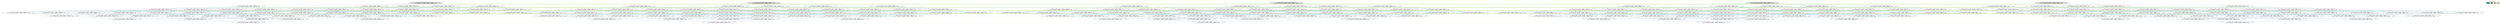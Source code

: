 strict digraph DiskGraph {
edge [colorscheme="paired12"]
nodesep=0.35;
subgraph cluster_graph {
color="white";
6190264764350023783 [label="/\\ etat = (0 :> \"T\" @@ 1 :> \"T\" @@ 2 :> \"T\" @@ 3 :> \"T\" @@ 4 :> \"T\")\n/\\ jeton = (0 :> TRUE @@ 1 :> FALSE @@ 2 :> FALSE @@ 3 :> FALSE @@ 4 :> FALSE)",style = filled]
-7987969759767787993 [label="/\\ etat = (0 :> \"T\" @@ 1 :> \"T\" @@ 2 :> \"T\" @@ 3 :> \"T\" @@ 4 :> \"T\")\n/\\ jeton = (0 :> FALSE @@ 1 :> TRUE @@ 2 :> FALSE @@ 3 :> FALSE @@ 4 :> FALSE)",style = filled]
103095425942932697 [label="/\\ etat = (0 :> \"T\" @@ 1 :> \"T\" @@ 2 :> \"T\" @@ 3 :> \"T\" @@ 4 :> \"T\")\n/\\ jeton = (0 :> FALSE @@ 1 :> FALSE @@ 2 :> TRUE @@ 3 :> FALSE @@ 4 :> FALSE)",style = filled]
-1327637731177274746 [label="/\\ etat = (0 :> \"T\" @@ 1 :> \"T\" @@ 2 :> \"T\" @@ 3 :> \"T\" @@ 4 :> \"T\")\n/\\ jeton = (0 :> FALSE @@ 1 :> FALSE @@ 2 :> FALSE @@ 3 :> TRUE @@ 4 :> FALSE)",style = filled]
-6133124407097803205 [label="/\\ etat = (0 :> \"T\" @@ 1 :> \"T\" @@ 2 :> \"T\" @@ 3 :> \"T\" @@ 4 :> \"T\")\n/\\ jeton = (0 :> FALSE @@ 1 :> FALSE @@ 2 :> FALSE @@ 3 :> FALSE @@ 4 :> TRUE)",style = filled]
6190264764350023783 -> -8204670590125952643 [label="",color="2",fontcolor="2"];
-8204670590125952643 [label="/\\ etat = (0 :> \"H\" @@ 1 :> \"T\" @@ 2 :> \"T\" @@ 3 :> \"T\" @@ 4 :> \"T\")\n/\\ jeton = (0 :> TRUE @@ 1 :> FALSE @@ 2 :> FALSE @@ 3 :> FALSE @@ 4 :> FALSE)"];
6190264764350023783 -> -7987969759767787993 [label="",color="3",fontcolor="3"];
6190264764350023783 -> -8888076581367150436 [label="",color="2",fontcolor="2"];
-8888076581367150436 [label="/\\ etat = (0 :> \"T\" @@ 1 :> \"H\" @@ 2 :> \"T\" @@ 3 :> \"T\" @@ 4 :> \"T\")\n/\\ jeton = (0 :> TRUE @@ 1 :> FALSE @@ 2 :> FALSE @@ 3 :> FALSE @@ 4 :> FALSE)"];
6190264764350023783 -> 6815556610314360776 [label="",color="2",fontcolor="2"];
6815556610314360776 [label="/\\ etat = (0 :> \"T\" @@ 1 :> \"T\" @@ 2 :> \"H\" @@ 3 :> \"T\" @@ 4 :> \"T\")\n/\\ jeton = (0 :> TRUE @@ 1 :> FALSE @@ 2 :> FALSE @@ 3 :> FALSE @@ 4 :> FALSE)"];
6190264764350023783 -> -4483119927227319311 [label="",color="2",fontcolor="2"];
-4483119927227319311 [label="/\\ etat = (0 :> \"T\" @@ 1 :> \"T\" @@ 2 :> \"T\" @@ 3 :> \"H\" @@ 4 :> \"T\")\n/\\ jeton = (0 :> TRUE @@ 1 :> FALSE @@ 2 :> FALSE @@ 3 :> FALSE @@ 4 :> FALSE)"];
6190264764350023783 -> 4624960463243303054 [label="",color="2",fontcolor="2"];
4624960463243303054 [label="/\\ etat = (0 :> \"T\" @@ 1 :> \"T\" @@ 2 :> \"T\" @@ 3 :> \"T\" @@ 4 :> \"H\")\n/\\ jeton = (0 :> TRUE @@ 1 :> FALSE @@ 2 :> FALSE @@ 3 :> FALSE @@ 4 :> FALSE)"];
6190264764350023783 -> 6190264764350023783 [style="dashed"];
-7987969759767787993 -> 5399285179694677821 [label="",color="2",fontcolor="2"];
5399285179694677821 [label="/\\ etat = (0 :> \"H\" @@ 1 :> \"T\" @@ 2 :> \"T\" @@ 3 :> \"T\" @@ 4 :> \"T\")\n/\\ jeton = (0 :> FALSE @@ 1 :> TRUE @@ 2 :> FALSE @@ 3 :> FALSE @@ 4 :> FALSE)"];
-7987969759767787993 -> 4641539556966745820 [label="",color="2",fontcolor="2"];
4641539556966745820 [label="/\\ etat = (0 :> \"T\" @@ 1 :> \"H\" @@ 2 :> \"T\" @@ 3 :> \"T\" @@ 4 :> \"T\")\n/\\ jeton = (0 :> FALSE @@ 1 :> TRUE @@ 2 :> FALSE @@ 3 :> FALSE @@ 4 :> FALSE)"];
-7987969759767787993 -> 103095425942932697 [label="",color="3",fontcolor="3"];
-7987969759767787993 -> -7324961366428378744 [label="",color="2",fontcolor="2"];
-7324961366428378744 [label="/\\ etat = (0 :> \"T\" @@ 1 :> \"T\" @@ 2 :> \"H\" @@ 3 :> \"T\" @@ 4 :> \"T\")\n/\\ jeton = (0 :> FALSE @@ 1 :> TRUE @@ 2 :> FALSE @@ 3 :> FALSE @@ 4 :> FALSE)"];
-7987969759767787993 -> 361969123014096305 [label="",color="2",fontcolor="2"];
361969123014096305 [label="/\\ etat = (0 :> \"T\" @@ 1 :> \"T\" @@ 2 :> \"T\" @@ 3 :> \"H\" @@ 4 :> \"T\")\n/\\ jeton = (0 :> FALSE @@ 1 :> TRUE @@ 2 :> FALSE @@ 3 :> FALSE @@ 4 :> FALSE)"];
-7987969759767787993 -> -8871506481843923250 [label="",color="2",fontcolor="2"];
-8871506481843923250 [label="/\\ etat = (0 :> \"T\" @@ 1 :> \"T\" @@ 2 :> \"T\" @@ 3 :> \"T\" @@ 4 :> \"H\")\n/\\ jeton = (0 :> FALSE @@ 1 :> TRUE @@ 2 :> FALSE @@ 3 :> FALSE @@ 4 :> FALSE)"];
-7987969759767787993 -> -7987969759767787993 [style="dashed"];
103095425942932697 -> -2691641648180742717 [label="",color="2",fontcolor="2"];
-2691641648180742717 [label="/\\ etat = (0 :> \"H\" @@ 1 :> \"T\" @@ 2 :> \"T\" @@ 3 :> \"T\" @@ 4 :> \"T\")\n/\\ jeton = (0 :> FALSE @@ 1 :> FALSE @@ 2 :> TRUE @@ 3 :> FALSE @@ 4 :> FALSE)"];
103095425942932697 -> -3449391384713491422 [label="",color="2",fontcolor="2"];
-3449391384713491422 [label="/\\ etat = (0 :> \"T\" @@ 1 :> \"H\" @@ 2 :> \"T\" @@ 3 :> \"T\" @@ 4 :> \"T\")\n/\\ jeton = (0 :> FALSE @@ 1 :> FALSE @@ 2 :> TRUE @@ 3 :> FALSE @@ 4 :> FALSE)"];
103095425942932697 -> 726136305597207414 [label="",color="2",fontcolor="2"];
726136305597207414 [label="/\\ etat = (0 :> \"T\" @@ 1 :> \"T\" @@ 2 :> \"H\" @@ 3 :> \"T\" @@ 4 :> \"T\")\n/\\ jeton = (0 :> FALSE @@ 1 :> FALSE @@ 2 :> TRUE @@ 3 :> FALSE @@ 4 :> FALSE)"];
103095425942932697 -> -1327637731177274746 [label="",color="3",fontcolor="3"];
103095425942932697 -> -7688001274413088945 [label="",color="2",fontcolor="2"];
-7688001274413088945 [label="/\\ etat = (0 :> \"T\" @@ 1 :> \"T\" @@ 2 :> \"T\" @@ 3 :> \"H\" @@ 4 :> \"T\")\n/\\ jeton = (0 :> FALSE @@ 1 :> FALSE @@ 2 :> TRUE @@ 3 :> FALSE @@ 4 :> FALSE)"];
103095425942932697 -> 1488809897090833456 [label="",color="2",fontcolor="2"];
1488809897090833456 [label="/\\ etat = (0 :> \"T\" @@ 1 :> \"T\" @@ 2 :> \"T\" @@ 3 :> \"T\" @@ 4 :> \"H\")\n/\\ jeton = (0 :> FALSE @@ 1 :> FALSE @@ 2 :> TRUE @@ 3 :> FALSE @@ 4 :> FALSE)"];
103095425942932697 -> 103095425942932697 [style="dashed"];
-1327637731177274746 -> 3915970123764341660 [label="",color="2",fontcolor="2"];
3915970123764341660 [label="/\\ etat = (0 :> \"H\" @@ 1 :> \"T\" @@ 2 :> \"T\" @@ 3 :> \"T\" @@ 4 :> \"T\")\n/\\ jeton = (0 :> FALSE @@ 1 :> FALSE @@ 2 :> FALSE @@ 3 :> TRUE @@ 4 :> FALSE)"];
-1327637731177274746 -> 4385451559460414077 [label="",color="2",fontcolor="2"];
4385451559460414077 [label="/\\ etat = (0 :> \"T\" @@ 1 :> \"H\" @@ 2 :> \"T\" @@ 3 :> \"T\" @@ 4 :> \"T\")\n/\\ jeton = (0 :> FALSE @@ 1 :> FALSE @@ 2 :> FALSE @@ 3 :> TRUE @@ 4 :> FALSE)"];
-1327637731177274746 -> -1806280839413301975 [label="",color="2",fontcolor="2"];
-1806280839413301975 [label="/\\ etat = (0 :> \"T\" @@ 1 :> \"T\" @@ 2 :> \"H\" @@ 3 :> \"T\" @@ 4 :> \"T\")\n/\\ jeton = (0 :> FALSE @@ 1 :> FALSE @@ 2 :> FALSE @@ 3 :> TRUE @@ 4 :> FALSE)"];
-1327637731177274746 -> 8769554832648655120 [label="",color="2",fontcolor="2"];
8769554832648655120 [label="/\\ etat = (0 :> \"T\" @@ 1 :> \"T\" @@ 2 :> \"T\" @@ 3 :> \"H\" @@ 4 :> \"T\")\n/\\ jeton = (0 :> FALSE @@ 1 :> FALSE @@ 2 :> FALSE @@ 3 :> TRUE @@ 4 :> FALSE)"];
-1327637731177274746 -> -6133124407097803205 [label="",color="3",fontcolor="3"];
-1327637731177274746 -> -552715095786818961 [label="",color="2",fontcolor="2"];
-552715095786818961 [label="/\\ etat = (0 :> \"T\" @@ 1 :> \"T\" @@ 2 :> \"T\" @@ 3 :> \"T\" @@ 4 :> \"H\")\n/\\ jeton = (0 :> FALSE @@ 1 :> FALSE @@ 2 :> FALSE @@ 3 :> TRUE @@ 4 :> FALSE)"];
-1327637731177274746 -> -1327637731177274746 [style="dashed"];
-6133124407097803205 -> 8154287505192634145 [label="",color="2",fontcolor="2"];
8154287505192634145 [label="/\\ etat = (0 :> \"H\" @@ 1 :> \"T\" @@ 2 :> \"T\" @@ 3 :> \"T\" @@ 4 :> \"T\")\n/\\ jeton = (0 :> FALSE @@ 1 :> FALSE @@ 2 :> FALSE @@ 3 :> FALSE @@ 4 :> TRUE)"];
-6133124407097803205 -> 8912003165960797888 [label="",color="2",fontcolor="2"];
8912003165960797888 [label="/\\ etat = (0 :> \"T\" @@ 1 :> \"H\" @@ 2 :> \"T\" @@ 3 :> \"T\" @@ 4 :> \"T\")\n/\\ jeton = (0 :> FALSE @@ 1 :> FALSE @@ 2 :> FALSE @@ 3 :> FALSE @@ 4 :> TRUE)"];
-6133124407097803205 -> -6800639423995108972 [label="",color="2",fontcolor="2"];
-6800639423995108972 [label="/\\ etat = (0 :> \"T\" @@ 1 :> \"T\" @@ 2 :> \"H\" @@ 3 :> \"T\" @@ 4 :> \"T\")\n/\\ jeton = (0 :> FALSE @@ 1 :> FALSE @@ 2 :> FALSE @@ 3 :> FALSE @@ 4 :> TRUE)"];
-6133124407097803205 -> 4522243994825559469 [label="",color="2",fontcolor="2"];
4522243994825559469 [label="/\\ etat = (0 :> \"T\" @@ 1 :> \"T\" @@ 2 :> \"T\" @@ 3 :> \"H\" @@ 4 :> \"T\")\n/\\ jeton = (0 :> FALSE @@ 1 :> FALSE @@ 2 :> FALSE @@ 3 :> FALSE @@ 4 :> TRUE)"];
-6133124407097803205 -> -4673091748618260782 [label="",color="2",fontcolor="2"];
-4673091748618260782 [label="/\\ etat = (0 :> \"T\" @@ 1 :> \"T\" @@ 2 :> \"T\" @@ 3 :> \"T\" @@ 4 :> \"H\")\n/\\ jeton = (0 :> FALSE @@ 1 :> FALSE @@ 2 :> FALSE @@ 3 :> FALSE @@ 4 :> TRUE)"];
-6133124407097803205 -> 6190264764350023783 [label="",color="3",fontcolor="3"];
-6133124407097803205 -> -6133124407097803205 [style="dashed"];
-8204670590125952643 -> 5144018777321650528 [label="",color="4",fontcolor="4"];
5144018777321650528 [label="/\\ etat = (0 :> \"E\" @@ 1 :> \"T\" @@ 2 :> \"T\" @@ 3 :> \"T\" @@ 4 :> \"T\")\n/\\ jeton = (0 :> TRUE @@ 1 :> FALSE @@ 2 :> FALSE @@ 3 :> FALSE @@ 4 :> FALSE)"];
-8204670590125952643 -> 5399285179694677821 [label="",color="3",fontcolor="3"];
-8204670590125952643 -> 6875923371413303686 [label="",color="2",fontcolor="2"];
6875923371413303686 [label="/\\ etat = (0 :> \"H\" @@ 1 :> \"H\" @@ 2 :> \"T\" @@ 3 :> \"T\" @@ 4 :> \"T\")\n/\\ jeton = (0 :> TRUE @@ 1 :> FALSE @@ 2 :> FALSE @@ 3 :> FALSE @@ 4 :> FALSE)"];
-8204670590125952643 -> -8836447089654518062 [label="",color="2",fontcolor="2"];
-8836447089654518062 [label="/\\ etat = (0 :> \"H\" @@ 1 :> \"T\" @@ 2 :> \"H\" @@ 3 :> \"T\" @@ 4 :> \"T\")\n/\\ jeton = (0 :> TRUE @@ 1 :> FALSE @@ 2 :> FALSE @@ 3 :> FALSE @@ 4 :> FALSE)"];
-8204670590125952643 -> 1874580177063903979 [label="",color="2",fontcolor="2"];
1874580177063903979 [label="/\\ etat = (0 :> \"H\" @@ 1 :> \"T\" @@ 2 :> \"T\" @@ 3 :> \"H\" @@ 4 :> \"T\")\n/\\ jeton = (0 :> TRUE @@ 1 :> FALSE @@ 2 :> FALSE @@ 3 :> FALSE @@ 4 :> FALSE)"];
-8204670590125952643 -> -7213583968919740012 [label="",color="2",fontcolor="2"];
-7213583968919740012 [label="/\\ etat = (0 :> \"H\" @@ 1 :> \"T\" @@ 2 :> \"T\" @@ 3 :> \"T\" @@ 4 :> \"H\")\n/\\ jeton = (0 :> TRUE @@ 1 :> FALSE @@ 2 :> FALSE @@ 3 :> FALSE @@ 4 :> FALSE)"];
-8204670590125952643 -> -8204670590125952643 [style="dashed"];
-8888076581367150436 -> 6875923371413303686 [label="",color="2",fontcolor="2"];
-8888076581367150436 -> 4641539556966745820 [label="",color="3",fontcolor="3"];
-8888076581367150436 -> -8080952166450358477 [label="",color="2",fontcolor="2"];
-8080952166450358477 [label="/\\ etat = (0 :> \"T\" @@ 1 :> \"H\" @@ 2 :> \"H\" @@ 3 :> \"T\" @@ 4 :> \"T\")\n/\\ jeton = (0 :> TRUE @@ 1 :> FALSE @@ 2 :> FALSE @@ 3 :> FALSE @@ 4 :> FALSE)"];
-8888076581367150436 -> 1191143123144948490 [label="",color="2",fontcolor="2"];
1191143123144948490 [label="/\\ etat = (0 :> \"T\" @@ 1 :> \"H\" @@ 2 :> \"T\" @@ 3 :> \"H\" @@ 4 :> \"T\")\n/\\ jeton = (0 :> TRUE @@ 1 :> FALSE @@ 2 :> FALSE @@ 3 :> FALSE @@ 4 :> FALSE)"];
-8888076581367150436 -> -7971334539953825675 [label="",color="2",fontcolor="2"];
-7971334539953825675 [label="/\\ etat = (0 :> \"T\" @@ 1 :> \"H\" @@ 2 :> \"T\" @@ 3 :> \"T\" @@ 4 :> \"H\")\n/\\ jeton = (0 :> TRUE @@ 1 :> FALSE @@ 2 :> FALSE @@ 3 :> FALSE @@ 4 :> FALSE)"];
-8888076581367150436 -> -8888076581367150436 [style="dashed"];
6815556610314360776 -> -8836447089654518062 [label="",color="2",fontcolor="2"];
6815556610314360776 -> -7324961366428378744 [label="",color="3",fontcolor="3"];
6815556610314360776 -> -8080952166450358477 [label="",color="2",fontcolor="2"];
6815556610314360776 -> -3840084437206637474 [label="",color="2",fontcolor="2"];
-3840084437206637474 [label="/\\ etat = (0 :> \"T\" @@ 1 :> \"T\" @@ 2 :> \"H\" @@ 3 :> \"H\" @@ 4 :> \"T\")\n/\\ jeton = (0 :> TRUE @@ 1 :> FALSE @@ 2 :> FALSE @@ 3 :> FALSE @@ 4 :> FALSE)"];
6815556610314360776 -> 5427590340892608289 [label="",color="2",fontcolor="2"];
5427590340892608289 [label="/\\ etat = (0 :> \"T\" @@ 1 :> \"T\" @@ 2 :> \"H\" @@ 3 :> \"T\" @@ 4 :> \"H\")\n/\\ jeton = (0 :> TRUE @@ 1 :> FALSE @@ 2 :> FALSE @@ 3 :> FALSE @@ 4 :> FALSE)"];
6815556610314360776 -> 6815556610314360776 [style="dashed"];
-4483119927227319311 -> 1874580177063903979 [label="",color="2",fontcolor="2"];
-4483119927227319311 -> 361969123014096305 [label="",color="3",fontcolor="3"];
-4483119927227319311 -> 1191143123144948490 [label="",color="2",fontcolor="2"];
-4483119927227319311 -> -3840084437206637474 [label="",color="2",fontcolor="2"];
-4483119927227319311 -> -3166076557621499112 [label="",color="2",fontcolor="2"];
-3166076557621499112 [label="/\\ etat = (0 :> \"T\" @@ 1 :> \"T\" @@ 2 :> \"T\" @@ 3 :> \"H\" @@ 4 :> \"H\")\n/\\ jeton = (0 :> TRUE @@ 1 :> FALSE @@ 2 :> FALSE @@ 3 :> FALSE @@ 4 :> FALSE)"];
-4483119927227319311 -> -4483119927227319311 [style="dashed"];
4624960463243303054 -> -7213583968919740012 [label="",color="2",fontcolor="2"];
4624960463243303054 -> -8871506481843923250 [label="",color="3",fontcolor="3"];
4624960463243303054 -> -7971334539953825675 [label="",color="2",fontcolor="2"];
4624960463243303054 -> 5427590340892608289 [label="",color="2",fontcolor="2"];
4624960463243303054 -> -3166076557621499112 [label="",color="2",fontcolor="2"];
4624960463243303054 -> 4624960463243303054 [style="dashed"];
5399285179694677821 -> -7232476220356771898 [label="",color="2",fontcolor="2"];
-7232476220356771898 [label="/\\ etat = (0 :> \"H\" @@ 1 :> \"H\" @@ 2 :> \"T\" @@ 3 :> \"T\" @@ 4 :> \"T\")\n/\\ jeton = (0 :> FALSE @@ 1 :> TRUE @@ 2 :> FALSE @@ 3 :> FALSE @@ 4 :> FALSE)"];
5399285179694677821 -> -2691641648180742717 [label="",color="3",fontcolor="3"];
5399285179694677821 -> 4725288533161566354 [label="",color="2",fontcolor="2"];
4725288533161566354 [label="/\\ etat = (0 :> \"H\" @@ 1 :> \"T\" @@ 2 :> \"H\" @@ 3 :> \"T\" @@ 4 :> \"T\")\n/\\ jeton = (0 :> FALSE @@ 1 :> TRUE @@ 2 :> FALSE @@ 3 :> FALSE @@ 4 :> FALSE)"];
5399285179694677821 -> -2391725385379492693 [label="",color="2",fontcolor="2"];
-2391725385379492693 [label="/\\ etat = (0 :> \"H\" @@ 1 :> \"T\" @@ 2 :> \"T\" @@ 3 :> \"H\" @@ 4 :> \"T\")\n/\\ jeton = (0 :> FALSE @@ 1 :> TRUE @@ 2 :> FALSE @@ 3 :> FALSE @@ 4 :> FALSE)"];
5399285179694677821 -> 6857022126849781716 [label="",color="2",fontcolor="2"];
6857022126849781716 [label="/\\ etat = (0 :> \"H\" @@ 1 :> \"T\" @@ 2 :> \"T\" @@ 3 :> \"T\" @@ 4 :> \"H\")\n/\\ jeton = (0 :> FALSE @@ 1 :> TRUE @@ 2 :> FALSE @@ 3 :> FALSE @@ 4 :> FALSE)"];
5399285179694677821 -> 5399285179694677821 [style="dashed"];
4641539556966745820 -> -7232476220356771898 [label="",color="2",fontcolor="2"];
4641539556966745820 -> -7899505244287806488 [label="",color="4",fontcolor="4"];
-7899505244287806488 [label="/\\ etat = (0 :> \"T\" @@ 1 :> \"E\" @@ 2 :> \"T\" @@ 3 :> \"T\" @@ 4 :> \"T\")\n/\\ jeton = (0 :> FALSE @@ 1 :> TRUE @@ 2 :> FALSE @@ 3 :> FALSE @@ 4 :> FALSE)"];
4641539556966745820 -> -3449391384713491422 [label="",color="3",fontcolor="3"];
4641539556966745820 -> 5410945225466337651 [label="",color="2",fontcolor="2"];
5410945225466337651 [label="/\\ etat = (0 :> \"T\" @@ 1 :> \"H\" @@ 2 :> \"H\" @@ 3 :> \"T\" @@ 4 :> \"T\")\n/\\ jeton = (0 :> FALSE @@ 1 :> TRUE @@ 2 :> FALSE @@ 3 :> FALSE @@ 4 :> FALSE)"];
4641539556966745820 -> -3149440495986543286 [label="",color="2",fontcolor="2"];
-3149440495986543286 [label="/\\ etat = (0 :> \"T\" @@ 1 :> \"H\" @@ 2 :> \"T\" @@ 3 :> \"H\" @@ 4 :> \"T\")\n/\\ jeton = (0 :> FALSE @@ 1 :> TRUE @@ 2 :> FALSE @@ 3 :> FALSE @@ 4 :> FALSE)"];
4641539556966745820 -> 6173621082907072053 [label="",color="2",fontcolor="2"];
6173621082907072053 [label="/\\ etat = (0 :> \"T\" @@ 1 :> \"H\" @@ 2 :> \"T\" @@ 3 :> \"T\" @@ 4 :> \"H\")\n/\\ jeton = (0 :> FALSE @@ 1 :> TRUE @@ 2 :> FALSE @@ 3 :> FALSE @@ 4 :> FALSE)"];
4641539556966745820 -> 4641539556966745820 [style="dashed"];
-7324961366428378744 -> 4725288533161566354 [label="",color="2",fontcolor="2"];
-7324961366428378744 -> 5410945225466337651 [label="",color="2",fontcolor="2"];
-7324961366428378744 -> 726136305597207414 [label="",color="3",fontcolor="3"];
-7324961366428378744 -> 1042721160376298014 [label="",color="2",fontcolor="2"];
1042721160376298014 [label="/\\ etat = (0 :> \"T\" @@ 1 :> \"T\" @@ 2 :> \"H\" @@ 3 :> \"H\" @@ 4 :> \"T\")\n/\\ jeton = (0 :> FALSE @@ 1 :> TRUE @@ 2 :> FALSE @@ 3 :> FALSE @@ 4 :> FALSE)"];
-7324961366428378744 -> -8097588151306483359 [label="",color="2",fontcolor="2"];
-8097588151306483359 [label="/\\ etat = (0 :> \"T\" @@ 1 :> \"T\" @@ 2 :> \"H\" @@ 3 :> \"T\" @@ 4 :> \"H\")\n/\\ jeton = (0 :> FALSE @@ 1 :> TRUE @@ 2 :> FALSE @@ 3 :> FALSE @@ 4 :> FALSE)"];
-7324961366428378744 -> -7324961366428378744 [style="dashed"];
361969123014096305 -> -2391725385379492693 [label="",color="2",fontcolor="2"];
361969123014096305 -> -3149440495986543286 [label="",color="2",fontcolor="2"];
361969123014096305 -> -7688001274413088945 [label="",color="3",fontcolor="3"];
361969123014096305 -> 1042721160376298014 [label="",color="2",fontcolor="2"];
361969123014096305 -> 1207788196152124760 [label="",color="2",fontcolor="2"];
1207788196152124760 [label="/\\ etat = (0 :> \"T\" @@ 1 :> \"T\" @@ 2 :> \"T\" @@ 3 :> \"H\" @@ 4 :> \"H\")\n/\\ jeton = (0 :> FALSE @@ 1 :> TRUE @@ 2 :> FALSE @@ 3 :> FALSE @@ 4 :> FALSE)"];
361969123014096305 -> 361969123014096305 [style="dashed"];
-8871506481843923250 -> 6857022126849781716 [label="",color="2",fontcolor="2"];
-8871506481843923250 -> 6173621082907072053 [label="",color="2",fontcolor="2"];
-8871506481843923250 -> 1488809897090833456 [label="",color="3",fontcolor="3"];
-8871506481843923250 -> -8097588151306483359 [label="",color="2",fontcolor="2"];
-8871506481843923250 -> 1207788196152124760 [label="",color="2",fontcolor="2"];
-8871506481843923250 -> -8871506481843923250 [style="dashed"];
-2691641648180742717 -> 858593646568404280 [label="",color="2",fontcolor="2"];
858593646568404280 [label="/\\ etat = (0 :> \"H\" @@ 1 :> \"H\" @@ 2 :> \"T\" @@ 3 :> \"T\" @@ 4 :> \"T\")\n/\\ jeton = (0 :> FALSE @@ 1 :> FALSE @@ 2 :> TRUE @@ 3 :> FALSE @@ 4 :> FALSE)"];
-2691641648180742717 -> -3325666915012892052 [label="",color="2",fontcolor="2"];
-3325666915012892052 [label="/\\ etat = (0 :> \"H\" @@ 1 :> \"T\" @@ 2 :> \"H\" @@ 3 :> \"T\" @@ 4 :> \"T\")\n/\\ jeton = (0 :> FALSE @@ 1 :> FALSE @@ 2 :> TRUE @@ 3 :> FALSE @@ 4 :> FALSE)"];
-2691641648180742717 -> 3915970123764341660 [label="",color="3",fontcolor="3"];
-2691641648180742717 -> 5658105537579615829 [label="",color="2",fontcolor="2"];
5658105537579615829 [label="/\\ etat = (0 :> \"H\" @@ 1 :> \"T\" @@ 2 :> \"T\" @@ 3 :> \"H\" @@ 4 :> \"T\")\n/\\ jeton = (0 :> FALSE @@ 1 :> FALSE @@ 2 :> TRUE @@ 3 :> FALSE @@ 4 :> FALSE)"];
-2691641648180742717 -> -3503156031210478294 [label="",color="2",fontcolor="2"];
-3503156031210478294 [label="/\\ etat = (0 :> \"H\" @@ 1 :> \"T\" @@ 2 :> \"T\" @@ 3 :> \"T\" @@ 4 :> \"H\")\n/\\ jeton = (0 :> FALSE @@ 1 :> FALSE @@ 2 :> TRUE @@ 3 :> FALSE @@ 4 :> FALSE)"];
-2691641648180742717 -> -2691641648180742717 [style="dashed"];
-3449391384713491422 -> 858593646568404280 [label="",color="2",fontcolor="2"];
-3449391384713491422 -> -2640013804473871475 [label="",color="2",fontcolor="2"];
-2640013804473871475 [label="/\\ etat = (0 :> \"T\" @@ 1 :> \"H\" @@ 2 :> \"H\" @@ 3 :> \"T\" @@ 4 :> \"T\")\n/\\ jeton = (0 :> FALSE @@ 1 :> FALSE @@ 2 :> TRUE @@ 3 :> FALSE @@ 4 :> FALSE)"];
-3449391384713491422 -> 4385451559460414077 [label="",color="3",fontcolor="3"];
-3449391384713491422 -> 4900395657401778100 [label="",color="2",fontcolor="2"];
4900395657401778100 [label="/\\ etat = (0 :> \"T\" @@ 1 :> \"H\" @@ 2 :> \"T\" @@ 3 :> \"H\" @@ 4 :> \"T\")\n/\\ jeton = (0 :> FALSE @@ 1 :> FALSE @@ 2 :> TRUE @@ 3 :> FALSE @@ 4 :> FALSE)"];
-3449391384713491422 -> -4186561190501507893 [label="",color="2",fontcolor="2"];
-4186561190501507893 [label="/\\ etat = (0 :> \"T\" @@ 1 :> \"H\" @@ 2 :> \"T\" @@ 3 :> \"T\" @@ 4 :> \"H\")\n/\\ jeton = (0 :> FALSE @@ 1 :> FALSE @@ 2 :> TRUE @@ 3 :> FALSE @@ 4 :> FALSE)"];
-3449391384713491422 -> -3449391384713491422 [style="dashed"];
726136305597207414 -> -3325666915012892052 [label="",color="2",fontcolor="2"];
726136305597207414 -> -2640013804473871475 [label="",color="2",fontcolor="2"];
726136305597207414 -> -6096864683340417247 [label="",color="4",fontcolor="4"];
-6096864683340417247 [label="/\\ etat = (0 :> \"T\" @@ 1 :> \"T\" @@ 2 :> \"E\" @@ 3 :> \"T\" @@ 4 :> \"T\")\n/\\ jeton = (0 :> FALSE @@ 1 :> FALSE @@ 2 :> TRUE @@ 3 :> FALSE @@ 4 :> FALSE)"];
726136305597207414 -> -1806280839413301975 [label="",color="3",fontcolor="3"];
726136305597207414 -> -7047220599563591456 [label="",color="2",fontcolor="2"];
-7047220599563591456 [label="/\\ etat = (0 :> \"T\" @@ 1 :> \"T\" @@ 2 :> \"H\" @@ 3 :> \"H\" @@ 4 :> \"T\")\n/\\ jeton = (0 :> FALSE @@ 1 :> FALSE @@ 2 :> TRUE @@ 3 :> FALSE @@ 4 :> FALSE)"];
726136305597207414 -> 2293692407528965023 [label="",color="2",fontcolor="2"];
2293692407528965023 [label="/\\ etat = (0 :> \"T\" @@ 1 :> \"T\" @@ 2 :> \"H\" @@ 3 :> \"T\" @@ 4 :> \"H\")\n/\\ jeton = (0 :> FALSE @@ 1 :> FALSE @@ 2 :> TRUE @@ 3 :> FALSE @@ 4 :> FALSE)"];
726136305597207414 -> 726136305597207414 [style="dashed"];
-7688001274413088945 -> 5658105537579615829 [label="",color="2",fontcolor="2"];
-7688001274413088945 -> 4900395657401778100 [label="",color="2",fontcolor="2"];
-7688001274413088945 -> -7047220599563591456 [label="",color="2",fontcolor="2"];
-7688001274413088945 -> 8769554832648655120 [label="",color="3",fontcolor="3"];
-7688001274413088945 -> -9184616888502587482 [label="",color="2",fontcolor="2"];
-9184616888502587482 [label="/\\ etat = (0 :> \"T\" @@ 1 :> \"T\" @@ 2 :> \"T\" @@ 3 :> \"H\" @@ 4 :> \"H\")\n/\\ jeton = (0 :> FALSE @@ 1 :> FALSE @@ 2 :> TRUE @@ 3 :> FALSE @@ 4 :> FALSE)"];
-7688001274413088945 -> -7688001274413088945 [style="dashed"];
1488809897090833456 -> -3503156031210478294 [label="",color="2",fontcolor="2"];
1488809897090833456 -> -4186561190501507893 [label="",color="2",fontcolor="2"];
1488809897090833456 -> 2293692407528965023 [label="",color="2",fontcolor="2"];
1488809897090833456 -> -552715095786818961 [label="",color="3",fontcolor="3"];
1488809897090833456 -> -9184616888502587482 [label="",color="2",fontcolor="2"];
1488809897090833456 -> 1488809897090833456 [style="dashed"];
3915970123764341660 -> -1794866533465072793 [label="",color="2",fontcolor="2"];
-1794866533465072793 [label="/\\ etat = (0 :> \"H\" @@ 1 :> \"H\" @@ 2 :> \"T\" @@ 3 :> \"T\" @@ 4 :> \"T\")\n/\\ jeton = (0 :> FALSE @@ 1 :> FALSE @@ 2 :> FALSE @@ 3 :> TRUE @@ 4 :> FALSE)"];
3915970123764341660 -> 4406164984903304243 [label="",color="2",fontcolor="2"];
4406164984903304243 [label="/\\ etat = (0 :> \"H\" @@ 1 :> \"T\" @@ 2 :> \"H\" @@ 3 :> \"T\" @@ 4 :> \"T\")\n/\\ jeton = (0 :> FALSE @@ 1 :> FALSE @@ 2 :> FALSE @@ 3 :> TRUE @@ 4 :> FALSE)"];
3915970123764341660 -> -6739446382864324598 [label="",color="2",fontcolor="2"];
-6739446382864324598 [label="/\\ etat = (0 :> \"H\" @@ 1 :> \"T\" @@ 2 :> \"T\" @@ 3 :> \"H\" @@ 4 :> \"T\")\n/\\ jeton = (0 :> FALSE @@ 1 :> FALSE @@ 2 :> FALSE @@ 3 :> TRUE @@ 4 :> FALSE)"];
3915970123764341660 -> 8154287505192634145 [label="",color="3",fontcolor="3"];
3915970123764341660 -> 2566847401069415285 [label="",color="2",fontcolor="2"];
2566847401069415285 [label="/\\ etat = (0 :> \"H\" @@ 1 :> \"T\" @@ 2 :> \"T\" @@ 3 :> \"T\" @@ 4 :> \"H\")\n/\\ jeton = (0 :> FALSE @@ 1 :> FALSE @@ 2 :> FALSE @@ 3 :> TRUE @@ 4 :> FALSE)"];
3915970123764341660 -> 3915970123764341660 [style="dashed"];
4385451559460414077 -> -1794866533465072793 [label="",color="2",fontcolor="2"];
4385451559460414077 -> 4008702109074275794 [label="",color="2",fontcolor="2"];
4008702109074275794 [label="/\\ etat = (0 :> \"T\" @@ 1 :> \"H\" @@ 2 :> \"H\" @@ 3 :> \"T\" @@ 4 :> \"T\")\n/\\ jeton = (0 :> FALSE @@ 1 :> FALSE @@ 2 :> FALSE @@ 3 :> TRUE @@ 4 :> FALSE)"];
4385451559460414077 -> -6269925638421704213 [label="",color="2",fontcolor="2"];
-6269925638421704213 [label="/\\ etat = (0 :> \"T\" @@ 1 :> \"H\" @@ 2 :> \"T\" @@ 3 :> \"H\" @@ 4 :> \"T\")\n/\\ jeton = (0 :> FALSE @@ 1 :> FALSE @@ 2 :> FALSE @@ 3 :> TRUE @@ 4 :> FALSE)"];
4385451559460414077 -> 8912003165960797888 [label="",color="3",fontcolor="3"];
4385451559460414077 -> 2962054628519621268 [label="",color="2",fontcolor="2"];
2962054628519621268 [label="/\\ etat = (0 :> \"T\" @@ 1 :> \"H\" @@ 2 :> \"T\" @@ 3 :> \"T\" @@ 4 :> \"H\")\n/\\ jeton = (0 :> FALSE @@ 1 :> FALSE @@ 2 :> FALSE @@ 3 :> TRUE @@ 4 :> FALSE)"];
4385451559460414077 -> 4385451559460414077 [style="dashed"];
-1806280839413301975 -> 4406164984903304243 [label="",color="2",fontcolor="2"];
-1806280839413301975 -> 4008702109074275794 [label="",color="2",fontcolor="2"];
-1806280839413301975 -> 8272604580680584895 [label="",color="2",fontcolor="2"];
8272604580680584895 [label="/\\ etat = (0 :> \"T\" @@ 1 :> \"T\" @@ 2 :> \"H\" @@ 3 :> \"H\" @@ 4 :> \"T\")\n/\\ jeton = (0 :> FALSE @@ 1 :> FALSE @@ 2 :> FALSE @@ 3 :> TRUE @@ 4 :> FALSE)"];
-1806280839413301975 -> -6800639423995108972 [label="",color="3",fontcolor="3"];
-1806280839413301975 -> -924969459183489600 [label="",color="2",fontcolor="2"];
-924969459183489600 [label="/\\ etat = (0 :> \"T\" @@ 1 :> \"T\" @@ 2 :> \"H\" @@ 3 :> \"T\" @@ 4 :> \"H\")\n/\\ jeton = (0 :> FALSE @@ 1 :> FALSE @@ 2 :> FALSE @@ 3 :> TRUE @@ 4 :> FALSE)"];
-1806280839413301975 -> -1806280839413301975 [style="dashed"];
8769554832648655120 -> -6739446382864324598 [label="",color="2",fontcolor="2"];
8769554832648655120 -> -6269925638421704213 [label="",color="2",fontcolor="2"];
8769554832648655120 -> 8272604580680584895 [label="",color="2",fontcolor="2"];
8769554832648655120 -> -2197566613351814729 [label="",color="4",fontcolor="4"];
-2197566613351814729 [label="/\\ etat = (0 :> \"T\" @@ 1 :> \"T\" @@ 2 :> \"T\" @@ 3 :> \"E\" @@ 4 :> \"T\")\n/\\ jeton = (0 :> FALSE @@ 1 :> FALSE @@ 2 :> FALSE @@ 3 :> TRUE @@ 4 :> FALSE)"];
8769554832648655120 -> 4522243994825559469 [label="",color="3",fontcolor="3"];
8769554832648655120 -> 7815051164226011641 [label="",color="2",fontcolor="2"];
7815051164226011641 [label="/\\ etat = (0 :> \"T\" @@ 1 :> \"T\" @@ 2 :> \"T\" @@ 3 :> \"H\" @@ 4 :> \"H\")\n/\\ jeton = (0 :> FALSE @@ 1 :> FALSE @@ 2 :> FALSE @@ 3 :> TRUE @@ 4 :> FALSE)"];
8769554832648655120 -> 8769554832648655120 [style="dashed"];
-552715095786818961 -> 2566847401069415285 [label="",color="2",fontcolor="2"];
-552715095786818961 -> 2962054628519621268 [label="",color="2",fontcolor="2"];
-552715095786818961 -> -924969459183489600 [label="",color="2",fontcolor="2"];
-552715095786818961 -> 7815051164226011641 [label="",color="2",fontcolor="2"];
-552715095786818961 -> -4673091748618260782 [label="",color="3",fontcolor="3"];
-552715095786818961 -> -552715095786818961 [style="dashed"];
8154287505192634145 -> -6888588534840686630 [label="",color="2",fontcolor="2"];
-6888588534840686630 [label="/\\ etat = (0 :> \"H\" @@ 1 :> \"H\" @@ 2 :> \"T\" @@ 3 :> \"T\" @@ 4 :> \"T\")\n/\\ jeton = (0 :> FALSE @@ 1 :> FALSE @@ 2 :> FALSE @@ 3 :> FALSE @@ 4 :> TRUE)"];
8154287505192634145 -> 8814772527936100494 [label="",color="2",fontcolor="2"];
8814772527936100494 [label="/\\ etat = (0 :> \"H\" @@ 1 :> \"T\" @@ 2 :> \"H\" @@ 3 :> \"T\" @@ 4 :> \"T\")\n/\\ jeton = (0 :> FALSE @@ 1 :> FALSE @@ 2 :> FALSE @@ 3 :> FALSE @@ 4 :> TRUE)"];
8154287505192634145 -> -1942979549470296905 [label="",color="2",fontcolor="2"];
-1942979549470296905 [label="/\\ etat = (0 :> \"H\" @@ 1 :> \"T\" @@ 2 :> \"T\" @@ 3 :> \"H\" @@ 4 :> \"T\")\n/\\ jeton = (0 :> FALSE @@ 1 :> FALSE @@ 2 :> FALSE @@ 3 :> FALSE @@ 4 :> TRUE)"];
8154287505192634145 -> 7272976125696759752 [label="",color="2",fontcolor="2"];
7272976125696759752 [label="/\\ etat = (0 :> \"H\" @@ 1 :> \"T\" @@ 2 :> \"T\" @@ 3 :> \"T\" @@ 4 :> \"H\")\n/\\ jeton = (0 :> FALSE @@ 1 :> FALSE @@ 2 :> FALSE @@ 3 :> FALSE @@ 4 :> TRUE)"];
8154287505192634145 -> -8204670590125952643 [label="",color="3",fontcolor="3"];
8154287505192634145 -> 8154287505192634145 [style="dashed"];
8912003165960797888 -> -6888588534840686630 [label="",color="2",fontcolor="2"];
8912003165960797888 -> 8129083125429363055 [label="",color="2",fontcolor="2"];
8129083125429363055 [label="/\\ etat = (0 :> \"T\" @@ 1 :> \"H\" @@ 2 :> \"H\" @@ 3 :> \"T\" @@ 4 :> \"T\")\n/\\ jeton = (0 :> FALSE @@ 1 :> FALSE @@ 2 :> FALSE @@ 3 :> FALSE @@ 4 :> TRUE)"];
8912003165960797888 -> -1185233377390801578 [label="",color="2",fontcolor="2"];
-1185233377390801578 [label="/\\ etat = (0 :> \"T\" @@ 1 :> \"H\" @@ 2 :> \"T\" @@ 3 :> \"H\" @@ 4 :> \"T\")\n/\\ jeton = (0 :> FALSE @@ 1 :> FALSE @@ 2 :> FALSE @@ 3 :> FALSE @@ 4 :> TRUE)"];
8912003165960797888 -> 7956417576959700521 [label="",color="2",fontcolor="2"];
7956417576959700521 [label="/\\ etat = (0 :> \"T\" @@ 1 :> \"H\" @@ 2 :> \"T\" @@ 3 :> \"T\" @@ 4 :> \"H\")\n/\\ jeton = (0 :> FALSE @@ 1 :> FALSE @@ 2 :> FALSE @@ 3 :> FALSE @@ 4 :> TRUE)"];
8912003165960797888 -> -8888076581367150436 [label="",color="3",fontcolor="3"];
8912003165960797888 -> 8912003165960797888 [style="dashed"];
-6800639423995108972 -> 8814772527936100494 [label="",color="2",fontcolor="2"];
-6800639423995108972 -> 8129083125429363055 [label="",color="2",fontcolor="2"];
-6800639423995108972 -> 3873017979751993858 [label="",color="2",fontcolor="2"];
3873017979751993858 [label="/\\ etat = (0 :> \"T\" @@ 1 :> \"T\" @@ 2 :> \"H\" @@ 3 :> \"H\" @@ 4 :> \"T\")\n/\\ jeton = (0 :> FALSE @@ 1 :> FALSE @@ 2 :> FALSE @@ 3 :> FALSE @@ 4 :> TRUE)"];
-6800639423995108972 -> -5451516702168338051 [label="",color="2",fontcolor="2"];
-5451516702168338051 [label="/\\ etat = (0 :> \"T\" @@ 1 :> \"T\" @@ 2 :> \"H\" @@ 3 :> \"T\" @@ 4 :> \"H\")\n/\\ jeton = (0 :> FALSE @@ 1 :> FALSE @@ 2 :> FALSE @@ 3 :> FALSE @@ 4 :> TRUE)"];
-6800639423995108972 -> 6815556610314360776 [label="",color="3",fontcolor="3"];
-6800639423995108972 -> -6800639423995108972 [style="dashed"];
4522243994825559469 -> -1942979549470296905 [label="",color="2",fontcolor="2"];
4522243994825559469 -> -1185233377390801578 [label="",color="2",fontcolor="2"];
4522243994825559469 -> 3873017979751993858 [label="",color="2",fontcolor="2"];
4522243994825559469 -> 3099928985276783940 [label="",color="2",fontcolor="2"];
3099928985276783940 [label="/\\ etat = (0 :> \"T\" @@ 1 :> \"T\" @@ 2 :> \"T\" @@ 3 :> \"H\" @@ 4 :> \"H\")\n/\\ jeton = (0 :> FALSE @@ 1 :> FALSE @@ 2 :> FALSE @@ 3 :> FALSE @@ 4 :> TRUE)"];
4522243994825559469 -> -4483119927227319311 [label="",color="3",fontcolor="3"];
4522243994825559469 -> 4522243994825559469 [style="dashed"];
-4673091748618260782 -> 7272976125696759752 [label="",color="2",fontcolor="2"];
-4673091748618260782 -> 7956417576959700521 [label="",color="2",fontcolor="2"];
-4673091748618260782 -> -5451516702168338051 [label="",color="2",fontcolor="2"];
-4673091748618260782 -> 3099928985276783940 [label="",color="2",fontcolor="2"];
-4673091748618260782 -> 3201153627475600216 [label="",color="4",fontcolor="4"];
3201153627475600216 [label="/\\ etat = (0 :> \"T\" @@ 1 :> \"T\" @@ 2 :> \"T\" @@ 3 :> \"T\" @@ 4 :> \"E\")\n/\\ jeton = (0 :> FALSE @@ 1 :> FALSE @@ 2 :> FALSE @@ 3 :> FALSE @@ 4 :> TRUE)"];
-4673091748618260782 -> 4624960463243303054 [label="",color="3",fontcolor="3"];
-4673091748618260782 -> -4673091748618260782 [style="dashed"];
5144018777321650528 -> 6190264764350023783 [label="",color="5",fontcolor="5"];
5144018777321650528 -> -7625665492163364453 [label="",color="2",fontcolor="2"];
-7625665492163364453 [label="/\\ etat = (0 :> \"E\" @@ 1 :> \"H\" @@ 2 :> \"T\" @@ 3 :> \"T\" @@ 4 :> \"T\")\n/\\ jeton = (0 :> TRUE @@ 1 :> FALSE @@ 2 :> FALSE @@ 3 :> FALSE @@ 4 :> FALSE)"];
5144018777321650528 -> 5485028602264889039 [label="",color="2",fontcolor="2"];
5485028602264889039 [label="/\\ etat = (0 :> \"E\" @@ 1 :> \"T\" @@ 2 :> \"H\" @@ 3 :> \"T\" @@ 4 :> \"T\")\n/\\ jeton = (0 :> TRUE @@ 1 :> FALSE @@ 2 :> FALSE @@ 3 :> FALSE @@ 4 :> FALSE)"];
5144018777321650528 -> -3223514112556102922 [label="",color="2",fontcolor="2"];
-3223514112556102922 [label="/\\ etat = (0 :> \"E\" @@ 1 :> \"T\" @@ 2 :> \"T\" @@ 3 :> \"H\" @@ 4 :> \"T\")\n/\\ jeton = (0 :> TRUE @@ 1 :> FALSE @@ 2 :> FALSE @@ 3 :> FALSE @@ 4 :> FALSE)"];
5144018777321650528 -> 5954935022075423113 [label="",color="2",fontcolor="2"];
5954935022075423113 [label="/\\ etat = (0 :> \"E\" @@ 1 :> \"T\" @@ 2 :> \"T\" @@ 3 :> \"T\" @@ 4 :> \"H\")\n/\\ jeton = (0 :> TRUE @@ 1 :> FALSE @@ 2 :> FALSE @@ 3 :> FALSE @@ 4 :> FALSE)"];
5144018777321650528 -> 5144018777321650528 [style="dashed"];
6875923371413303686 -> -7625665492163364453 [label="",color="4",fontcolor="4"];
6875923371413303686 -> -7232476220356771898 [label="",color="3",fontcolor="3"];
6875923371413303686 -> 6057810171265838633 [label="",color="2",fontcolor="2"];
6057810171265838633 [label="/\\ etat = (0 :> \"H\" @@ 1 :> \"H\" @@ 2 :> \"H\" @@ 3 :> \"T\" @@ 4 :> \"T\")\n/\\ jeton = (0 :> TRUE @@ 1 :> FALSE @@ 2 :> FALSE @@ 3 :> FALSE @@ 4 :> FALSE)"];
6875923371413303686 -> -3797430806969466352 [label="",color="2",fontcolor="2"];
-3797430806969466352 [label="/\\ etat = (0 :> \"H\" @@ 1 :> \"H\" @@ 2 :> \"T\" @@ 3 :> \"H\" @@ 4 :> \"T\")\n/\\ jeton = (0 :> TRUE @@ 1 :> FALSE @@ 2 :> FALSE @@ 3 :> FALSE @@ 4 :> FALSE)"];
6875923371413303686 -> 5380460050538160495 [label="",color="2",fontcolor="2"];
5380460050538160495 [label="/\\ etat = (0 :> \"H\" @@ 1 :> \"H\" @@ 2 :> \"T\" @@ 3 :> \"T\" @@ 4 :> \"H\")\n/\\ jeton = (0 :> TRUE @@ 1 :> FALSE @@ 2 :> FALSE @@ 3 :> FALSE @@ 4 :> FALSE)"];
6875923371413303686 -> 6875923371413303686 [style="dashed"];
-8836447089654518062 -> 5485028602264889039 [label="",color="4",fontcolor="4"];
-8836447089654518062 -> 4725288533161566354 [label="",color="3",fontcolor="3"];
-8836447089654518062 -> 6057810171265838633 [label="",color="2",fontcolor="2"];
-8836447089654518062 -> 1260547321558146372 [label="",color="2",fontcolor="2"];
1260547321558146372 [label="/\\ etat = (0 :> \"H\" @@ 1 :> \"T\" @@ 2 :> \"H\" @@ 3 :> \"H\" @@ 4 :> \"T\")\n/\\ jeton = (0 :> TRUE @@ 1 :> FALSE @@ 2 :> FALSE @@ 3 :> FALSE @@ 4 :> FALSE)"];
-8836447089654518062 -> -8027184507029340613 [label="",color="2",fontcolor="2"];
-8027184507029340613 [label="/\\ etat = (0 :> \"H\" @@ 1 :> \"T\" @@ 2 :> \"H\" @@ 3 :> \"T\" @@ 4 :> \"H\")\n/\\ jeton = (0 :> TRUE @@ 1 :> FALSE @@ 2 :> FALSE @@ 3 :> FALSE @@ 4 :> FALSE)"];
-8836447089654518062 -> -8836447089654518062 [style="dashed"];
1874580177063903979 -> -3223514112556102922 [label="",color="4",fontcolor="4"];
1874580177063903979 -> -2391725385379492693 [label="",color="3",fontcolor="3"];
1874580177063903979 -> -3797430806969466352 [label="",color="2",fontcolor="2"];
1874580177063903979 -> 1260547321558146372 [label="",color="2",fontcolor="2"];
1874580177063903979 -> 1136258087179948546 [label="",color="2",fontcolor="2"];
1136258087179948546 [label="/\\ etat = (0 :> \"H\" @@ 1 :> \"T\" @@ 2 :> \"T\" @@ 3 :> \"H\" @@ 4 :> \"H\")\n/\\ jeton = (0 :> TRUE @@ 1 :> FALSE @@ 2 :> FALSE @@ 3 :> FALSE @@ 4 :> FALSE)"];
1874580177063903979 -> 1874580177063903979 [style="dashed"];
-7213583968919740012 -> 5954935022075423113 [label="",color="4",fontcolor="4"];
-7213583968919740012 -> 6857022126849781716 [label="",color="3",fontcolor="3"];
-7213583968919740012 -> 5380460050538160495 [label="",color="2",fontcolor="2"];
-7213583968919740012 -> -8027184507029340613 [label="",color="2",fontcolor="2"];
-7213583968919740012 -> 1136258087179948546 [label="",color="2",fontcolor="2"];
-7213583968919740012 -> -7213583968919740012 [style="dashed"];
-8080952166450358477 -> 6057810171265838633 [label="",color="2",fontcolor="2"];
-8080952166450358477 -> 5410945225466337651 [label="",color="3",fontcolor="3"];
-8080952166450358477 -> 2016011731303474341 [label="",color="2",fontcolor="2"];
2016011731303474341 [label="/\\ etat = (0 :> \"T\" @@ 1 :> \"H\" @@ 2 :> \"H\" @@ 3 :> \"H\" @@ 4 :> \"T\")\n/\\ jeton = (0 :> TRUE @@ 1 :> FALSE @@ 2 :> FALSE @@ 3 :> FALSE @@ 4 :> FALSE)"];
-8080952166450358477 -> -7341530564544362534 [label="",color="2",fontcolor="2"];
-7341530564544362534 [label="/\\ etat = (0 :> \"T\" @@ 1 :> \"H\" @@ 2 :> \"H\" @@ 3 :> \"T\" @@ 4 :> \"H\")\n/\\ jeton = (0 :> TRUE @@ 1 :> FALSE @@ 2 :> FALSE @@ 3 :> FALSE @@ 4 :> FALSE)"];
-8080952166450358477 -> -8080952166450358477 [style="dashed"];
1191143123144948490 -> -3797430806969466352 [label="",color="2",fontcolor="2"];
1191143123144948490 -> -3149440495986543286 [label="",color="3",fontcolor="3"];
1191143123144948490 -> 2016011731303474341 [label="",color="2",fontcolor="2"];
1191143123144948490 -> 378546825165056995 [label="",color="2",fontcolor="2"];
378546825165056995 [label="/\\ etat = (0 :> \"T\" @@ 1 :> \"H\" @@ 2 :> \"T\" @@ 3 :> \"H\" @@ 4 :> \"H\")\n/\\ jeton = (0 :> TRUE @@ 1 :> FALSE @@ 2 :> FALSE @@ 3 :> FALSE @@ 4 :> FALSE)"];
1191143123144948490 -> 1191143123144948490 [style="dashed"];
-7971334539953825675 -> 5380460050538160495 [label="",color="2",fontcolor="2"];
-7971334539953825675 -> 6173621082907072053 [label="",color="3",fontcolor="3"];
-7971334539953825675 -> -7341530564544362534 [label="",color="2",fontcolor="2"];
-7971334539953825675 -> 378546825165056995 [label="",color="2",fontcolor="2"];
-7971334539953825675 -> -7971334539953825675 [style="dashed"];
-3840084437206637474 -> 1260547321558146372 [label="",color="2",fontcolor="2"];
-3840084437206637474 -> 1042721160376298014 [label="",color="3",fontcolor="3"];
-3840084437206637474 -> 2016011731303474341 [label="",color="2",fontcolor="2"];
-3840084437206637474 -> -2345720628638747465 [label="",color="2",fontcolor="2"];
-2345720628638747465 [label="/\\ etat = (0 :> \"T\" @@ 1 :> \"T\" @@ 2 :> \"H\" @@ 3 :> \"H\" @@ 4 :> \"H\")\n/\\ jeton = (0 :> TRUE @@ 1 :> FALSE @@ 2 :> FALSE @@ 3 :> FALSE @@ 4 :> FALSE)"];
-3840084437206637474 -> -3840084437206637474 [style="dashed"];
5427590340892608289 -> -8027184507029340613 [label="",color="2",fontcolor="2"];
5427590340892608289 -> -8097588151306483359 [label="",color="3",fontcolor="3"];
5427590340892608289 -> -7341530564544362534 [label="",color="2",fontcolor="2"];
5427590340892608289 -> -2345720628638747465 [label="",color="2",fontcolor="2"];
5427590340892608289 -> 5427590340892608289 [style="dashed"];
-3166076557621499112 -> 1136258087179948546 [label="",color="2",fontcolor="2"];
-3166076557621499112 -> 1207788196152124760 [label="",color="3",fontcolor="3"];
-3166076557621499112 -> 378546825165056995 [label="",color="2",fontcolor="2"];
-3166076557621499112 -> -2345720628638747465 [label="",color="2",fontcolor="2"];
-3166076557621499112 -> -3166076557621499112 [style="dashed"];
-7232476220356771898 -> 5301945423666227954 [label="",color="4",fontcolor="4"];
5301945423666227954 [label="/\\ etat = (0 :> \"H\" @@ 1 :> \"E\" @@ 2 :> \"T\" @@ 3 :> \"T\" @@ 4 :> \"T\")\n/\\ jeton = (0 :> FALSE @@ 1 :> TRUE @@ 2 :> FALSE @@ 3 :> FALSE @@ 4 :> FALSE)"];
-7232476220356771898 -> 858593646568404280 [label="",color="3",fontcolor="3"];
-7232476220356771898 -> -8008367074461769623 [label="",color="2",fontcolor="2"];
-8008367074461769623 [label="/\\ etat = (0 :> \"H\" @@ 1 :> \"H\" @@ 2 :> \"H\" @@ 3 :> \"T\" @@ 4 :> \"T\")\n/\\ jeton = (0 :> FALSE @@ 1 :> TRUE @@ 2 :> FALSE @@ 3 :> FALSE @@ 4 :> FALSE)"];
-7232476220356771898 -> 1117431600821046352 [label="",color="2",fontcolor="2"];
1117431600821046352 [label="/\\ etat = (0 :> \"H\" @@ 1 :> \"H\" @@ 2 :> \"T\" @@ 3 :> \"H\" @@ 4 :> \"T\")\n/\\ jeton = (0 :> FALSE @@ 1 :> TRUE @@ 2 :> FALSE @@ 3 :> FALSE @@ 4 :> FALSE)"];
-7232476220356771898 -> -8185853921524699345 [label="",color="2",fontcolor="2"];
-8185853921524699345 [label="/\\ etat = (0 :> \"H\" @@ 1 :> \"H\" @@ 2 :> \"T\" @@ 3 :> \"T\" @@ 4 :> \"H\")\n/\\ jeton = (0 :> FALSE @@ 1 :> TRUE @@ 2 :> FALSE @@ 3 :> FALSE @@ 4 :> FALSE)"];
-7232476220356771898 -> -7232476220356771898 [style="dashed"];
4725288533161566354 -> -8008367074461769623 [label="",color="2",fontcolor="2"];
4725288533161566354 -> -3325666915012892052 [label="",color="3",fontcolor="3"];
4725288533161566354 -> -3047978387856239868 [label="",color="2",fontcolor="2"];
-3047978387856239868 [label="/\\ etat = (0 :> \"H\" @@ 1 :> \"T\" @@ 2 :> \"H\" @@ 3 :> \"H\" @@ 4 :> \"T\")\n/\\ jeton = (0 :> FALSE @@ 1 :> TRUE @@ 2 :> FALSE @@ 3 :> FALSE @@ 4 :> FALSE)"];
4725288533161566354 -> 6076636735477313659 [label="",color="2",fontcolor="2"];
6076636735477313659 [label="/\\ etat = (0 :> \"H\" @@ 1 :> \"T\" @@ 2 :> \"H\" @@ 3 :> \"T\" @@ 4 :> \"H\")\n/\\ jeton = (0 :> FALSE @@ 1 :> TRUE @@ 2 :> FALSE @@ 3 :> FALSE @@ 4 :> FALSE)"];
4725288533161566354 -> 4725288533161566354 [style="dashed"];
-2391725385379492693 -> 1117431600821046352 [label="",color="2",fontcolor="2"];
-2391725385379492693 -> 5658105537579615829 [label="",color="3",fontcolor="3"];
-2391725385379492693 -> -3047978387856239868 [label="",color="2",fontcolor="2"];
-2391725385379492693 -> -3816248283029873598 [label="",color="2",fontcolor="2"];
-3816248283029873598 [label="/\\ etat = (0 :> \"H\" @@ 1 :> \"T\" @@ 2 :> \"T\" @@ 3 :> \"H\" @@ 4 :> \"H\")\n/\\ jeton = (0 :> FALSE @@ 1 :> TRUE @@ 2 :> FALSE @@ 3 :> FALSE @@ 4 :> FALSE)"];
-2391725385379492693 -> -2391725385379492693 [style="dashed"];
6857022126849781716 -> -8185853921524699345 [label="",color="2",fontcolor="2"];
6857022126849781716 -> -3503156031210478294 [label="",color="3",fontcolor="3"];
6857022126849781716 -> 6076636735477313659 [label="",color="2",fontcolor="2"];
6857022126849781716 -> -3816248283029873598 [label="",color="2",fontcolor="2"];
6857022126849781716 -> 6857022126849781716 [style="dashed"];
-7899505244287806488 -> 5301945423666227954 [label="",color="2",fontcolor="2"];
-7899505244287806488 -> -7987969759767787993 [label="",color="5",fontcolor="5"];
-7899505244287806488 -> -7412128440338691001 [label="",color="2",fontcolor="2"];
-7412128440338691001 [label="/\\ etat = (0 :> \"T\" @@ 1 :> \"E\" @@ 2 :> \"H\" @@ 3 :> \"T\" @@ 4 :> \"T\")\n/\\ jeton = (0 :> FALSE @@ 1 :> TRUE @@ 2 :> FALSE @@ 3 :> FALSE @@ 4 :> FALSE)"];
-7899505244287806488 -> 468285274237132926 [label="",color="2",fontcolor="2"];
468285274237132926 [label="/\\ etat = (0 :> \"T\" @@ 1 :> \"E\" @@ 2 :> \"T\" @@ 3 :> \"H\" @@ 4 :> \"T\")\n/\\ jeton = (0 :> FALSE @@ 1 :> TRUE @@ 2 :> FALSE @@ 3 :> FALSE @@ 4 :> FALSE)"];
-7899505244287806488 -> -8676107864164056319 [label="",color="2",fontcolor="2"];
-8676107864164056319 [label="/\\ etat = (0 :> \"T\" @@ 1 :> \"E\" @@ 2 :> \"T\" @@ 3 :> \"T\" @@ 4 :> \"H\")\n/\\ jeton = (0 :> FALSE @@ 1 :> TRUE @@ 2 :> FALSE @@ 3 :> FALSE @@ 4 :> FALSE)"];
-7899505244287806488 -> -7899505244287806488 [style="dashed"];
5410945225466337651 -> -8008367074461769623 [label="",color="2",fontcolor="2"];
5410945225466337651 -> -7412128440338691001 [label="",color="4",fontcolor="4"];
5410945225466337651 -> -2640013804473871475 [label="",color="3",fontcolor="3"];
5410945225466337651 -> -2362290634211661083 [label="",color="2",fontcolor="2"];
-2362290634211661083 [label="/\\ etat = (0 :> \"T\" @@ 1 :> \"H\" @@ 2 :> \"H\" @@ 3 :> \"H\" @@ 4 :> \"T\")\n/\\ jeton = (0 :> FALSE @@ 1 :> TRUE @@ 2 :> FALSE @@ 3 :> FALSE @@ 4 :> FALSE)"];
5410945225466337651 -> 6832134406419827098 [label="",color="2",fontcolor="2"];
6832134406419827098 [label="/\\ etat = (0 :> \"T\" @@ 1 :> \"H\" @@ 2 :> \"H\" @@ 3 :> \"T\" @@ 4 :> \"H\")\n/\\ jeton = (0 :> FALSE @@ 1 :> TRUE @@ 2 :> FALSE @@ 3 :> FALSE @@ 4 :> FALSE)"];
5410945225466337651 -> 5410945225466337651 [style="dashed"];
-3149440495986543286 -> 1117431600821046352 [label="",color="2",fontcolor="2"];
-3149440495986543286 -> 468285274237132926 [label="",color="4",fontcolor="4"];
-3149440495986543286 -> 4900395657401778100 [label="",color="3",fontcolor="3"];
-3149440495986543286 -> -2362290634211661083 [label="",color="2",fontcolor="2"];
-3149440495986543286 -> -4499689184938072669 [label="",color="2",fontcolor="2"];
-4499689184938072669 [label="/\\ etat = (0 :> \"T\" @@ 1 :> \"H\" @@ 2 :> \"T\" @@ 3 :> \"H\" @@ 4 :> \"H\")\n/\\ jeton = (0 :> FALSE @@ 1 :> TRUE @@ 2 :> FALSE @@ 3 :> FALSE @@ 4 :> FALSE)"];
-3149440495986543286 -> -3149440495986543286 [style="dashed"];
6173621082907072053 -> -8185853921524699345 [label="",color="2",fontcolor="2"];
6173621082907072053 -> -8676107864164056319 [label="",color="4",fontcolor="4"];
6173621082907072053 -> -4186561190501507893 [label="",color="3",fontcolor="3"];
6173621082907072053 -> 6832134406419827098 [label="",color="2",fontcolor="2"];
6173621082907072053 -> -4499689184938072669 [label="",color="2",fontcolor="2"];
6173621082907072053 -> 6173621082907072053 [style="dashed"];
1042721160376298014 -> -3047978387856239868 [label="",color="2",fontcolor="2"];
1042721160376298014 -> -2362290634211661083 [label="",color="2",fontcolor="2"];
1042721160376298014 -> -7047220599563591456 [label="",color="3",fontcolor="3"];
1042721160376298014 -> 1999432577989458679 [label="",color="2",fontcolor="2"];
1999432577989458679 [label="/\\ etat = (0 :> \"T\" @@ 1 :> \"T\" @@ 2 :> \"H\" @@ 3 :> \"H\" @@ 4 :> \"H\")\n/\\ jeton = (0 :> FALSE @@ 1 :> TRUE @@ 2 :> FALSE @@ 3 :> FALSE @@ 4 :> FALSE)"];
1042721160376298014 -> 1042721160376298014 [style="dashed"];
-8097588151306483359 -> 6076636735477313659 [label="",color="2",fontcolor="2"];
-8097588151306483359 -> 6832134406419827098 [label="",color="2",fontcolor="2"];
-8097588151306483359 -> 2293692407528965023 [label="",color="3",fontcolor="3"];
-8097588151306483359 -> 1999432577989458679 [label="",color="2",fontcolor="2"];
-8097588151306483359 -> -8097588151306483359 [style="dashed"];
1207788196152124760 -> -3816248283029873598 [label="",color="2",fontcolor="2"];
1207788196152124760 -> -4499689184938072669 [label="",color="2",fontcolor="2"];
1207788196152124760 -> -9184616888502587482 [label="",color="3",fontcolor="3"];
1207788196152124760 -> 1999432577989458679 [label="",color="2",fontcolor="2"];
1207788196152124760 -> 1207788196152124760 [style="dashed"];
858593646568404280 -> 42735810817354391 [label="",color="2",fontcolor="2"];
42735810817354391 [label="/\\ etat = (0 :> \"H\" @@ 1 :> \"H\" @@ 2 :> \"H\" @@ 3 :> \"T\" @@ 4 :> \"T\")\n/\\ jeton = (0 :> FALSE @@ 1 :> FALSE @@ 2 :> TRUE @@ 3 :> FALSE @@ 4 :> FALSE)"];
858593646568404280 -> -1794866533465072793 [label="",color="3",fontcolor="3"];
858593646568404280 -> -6932542361196214610 [label="",color="2",fontcolor="2"];
-6932542361196214610 [label="/\\ etat = (0 :> \"H\" @@ 1 :> \"H\" @@ 2 :> \"T\" @@ 3 :> \"H\" @@ 4 :> \"T\")\n/\\ jeton = (0 :> FALSE @@ 1 :> FALSE @@ 2 :> TRUE @@ 3 :> FALSE @@ 4 :> FALSE)"];
858593646568404280 -> 2174467139228493265 [label="",color="2",fontcolor="2"];
2174467139228493265 [label="/\\ etat = (0 :> \"H\" @@ 1 :> \"H\" @@ 2 :> \"T\" @@ 3 :> \"T\" @@ 4 :> \"H\")\n/\\ jeton = (0 :> FALSE @@ 1 :> FALSE @@ 2 :> TRUE @@ 3 :> FALSE @@ 4 :> FALSE)"];
858593646568404280 -> 858593646568404280 [style="dashed"];
-3325666915012892052 -> 42735810817354391 [label="",color="2",fontcolor="2"];
-3325666915012892052 -> 8117895899698384443 [label="",color="4",fontcolor="4"];
8117895899698384443 [label="/\\ etat = (0 :> \"H\" @@ 1 :> \"T\" @@ 2 :> \"E\" @@ 3 :> \"T\" @@ 4 :> \"T\")\n/\\ jeton = (0 :> FALSE @@ 1 :> FALSE @@ 2 :> TRUE @@ 3 :> FALSE @@ 4 :> FALSE)"];
-3325666915012892052 -> 4406164984903304243 [label="",color="3",fontcolor="3"];
-3325666915012892052 -> 5041820065976261114 [label="",color="2",fontcolor="2"];
5041820065976261114 [label="/\\ etat = (0 :> \"H\" @@ 1 :> \"T\" @@ 2 :> \"H\" @@ 3 :> \"H\" @@ 4 :> \"T\")\n/\\ jeton = (0 :> FALSE @@ 1 :> FALSE @@ 2 :> TRUE @@ 3 :> FALSE @@ 4 :> FALSE)"];
-3325666915012892052 -> -4314501737558328699 [label="",color="2",fontcolor="2"];
-4314501737558328699 [label="/\\ etat = (0 :> \"H\" @@ 1 :> \"T\" @@ 2 :> \"H\" @@ 3 :> \"T\" @@ 4 :> \"H\")\n/\\ jeton = (0 :> FALSE @@ 1 :> FALSE @@ 2 :> TRUE @@ 3 :> FALSE @@ 4 :> FALSE)"];
-3325666915012892052 -> -3325666915012892052 [style="dashed"];
5658105537579615829 -> -6932542361196214610 [label="",color="2",fontcolor="2"];
5658105537579615829 -> 5041820065976261114 [label="",color="2",fontcolor="2"];
5658105537579615829 -> -6739446382864324598 [label="",color="3",fontcolor="3"];
5658105537579615829 -> 6576017464000124604 [label="",color="2",fontcolor="2"];
6576017464000124604 [label="/\\ etat = (0 :> \"H\" @@ 1 :> \"T\" @@ 2 :> \"T\" @@ 3 :> \"H\" @@ 4 :> \"H\")\n/\\ jeton = (0 :> FALSE @@ 1 :> FALSE @@ 2 :> TRUE @@ 3 :> FALSE @@ 4 :> FALSE)"];
5658105537579615829 -> 5658105537579615829 [style="dashed"];
-3503156031210478294 -> 2174467139228493265 [label="",color="2",fontcolor="2"];
-3503156031210478294 -> -4314501737558328699 [label="",color="2",fontcolor="2"];
-3503156031210478294 -> 2566847401069415285 [label="",color="3",fontcolor="3"];
-3503156031210478294 -> 6576017464000124604 [label="",color="2",fontcolor="2"];
-3503156031210478294 -> -3503156031210478294 [style="dashed"];
-2640013804473871475 -> 42735810817354391 [label="",color="2",fontcolor="2"];
-2640013804473871475 -> 8803584743565785050 [label="",color="4",fontcolor="4"];
8803584743565785050 [label="/\\ etat = (0 :> \"T\" @@ 1 :> \"H\" @@ 2 :> \"E\" @@ 3 :> \"T\" @@ 4 :> \"T\")\n/\\ jeton = (0 :> FALSE @@ 1 :> FALSE @@ 2 :> TRUE @@ 3 :> FALSE @@ 4 :> FALSE)"];
-2640013804473871475 -> 4008702109074275794 [label="",color="3",fontcolor="3"];
-2640013804473871475 -> 5727512483651231771 [label="",color="2",fontcolor="2"];
5727512483651231771 [label="/\\ etat = (0 :> \"T\" @@ 1 :> \"H\" @@ 2 :> \"H\" @@ 3 :> \"H\" @@ 4 :> \"T\")\n/\\ jeton = (0 :> FALSE @@ 1 :> FALSE @@ 2 :> TRUE @@ 3 :> FALSE @@ 4 :> FALSE)"];
-2640013804473871475 -> -3559007648851328156 [label="",color="2",fontcolor="2"];
-3559007648851328156 [label="/\\ etat = (0 :> \"T\" @@ 1 :> \"H\" @@ 2 :> \"H\" @@ 3 :> \"T\" @@ 4 :> \"H\")\n/\\ jeton = (0 :> FALSE @@ 1 :> FALSE @@ 2 :> TRUE @@ 3 :> FALSE @@ 4 :> FALSE)"];
-2640013804473871475 -> -2640013804473871475 [style="dashed"];
4900395657401778100 -> -6932542361196214610 [label="",color="2",fontcolor="2"];
4900395657401778100 -> 5727512483651231771 [label="",color="2",fontcolor="2"];
4900395657401778100 -> -6269925638421704213 [label="",color="3",fontcolor="3"];
4900395657401778100 -> 5892581794198859613 [label="",color="2",fontcolor="2"];
5892581794198859613 [label="/\\ etat = (0 :> \"T\" @@ 1 :> \"H\" @@ 2 :> \"T\" @@ 3 :> \"H\" @@ 4 :> \"H\")\n/\\ jeton = (0 :> FALSE @@ 1 :> FALSE @@ 2 :> TRUE @@ 3 :> FALSE @@ 4 :> FALSE)"];
4900395657401778100 -> 4900395657401778100 [style="dashed"];
-4186561190501507893 -> 2174467139228493265 [label="",color="2",fontcolor="2"];
-4186561190501507893 -> -3559007648851328156 [label="",color="2",fontcolor="2"];
-4186561190501507893 -> 2962054628519621268 [label="",color="3",fontcolor="3"];
-4186561190501507893 -> 5892581794198859613 [label="",color="2",fontcolor="2"];
-4186561190501507893 -> -4186561190501507893 [style="dashed"];
-6096864683340417247 -> 8117895899698384443 [label="",color="2",fontcolor="2"];
-6096864683340417247 -> 8803584743565785050 [label="",color="2",fontcolor="2"];
-6096864683340417247 -> 103095425942932697 [label="",color="5",fontcolor="5"];
-6096864683340417247 -> 4558604840767194295 [label="",color="2",fontcolor="2"];
4558604840767194295 [label="/\\ etat = (0 :> \"T\" @@ 1 :> \"T\" @@ 2 :> \"E\" @@ 3 :> \"H\" @@ 4 :> \"T\")\n/\\ jeton = (0 :> FALSE @@ 1 :> FALSE @@ 2 :> TRUE @@ 3 :> FALSE @@ 4 :> FALSE)"];
-6096864683340417247 -> -4709496547778615352 [label="",color="2",fontcolor="2"];
-4709496547778615352 [label="/\\ etat = (0 :> \"T\" @@ 1 :> \"T\" @@ 2 :> \"E\" @@ 3 :> \"T\" @@ 4 :> \"H\")\n/\\ jeton = (0 :> FALSE @@ 1 :> FALSE @@ 2 :> TRUE @@ 3 :> FALSE @@ 4 :> FALSE)"];
-6096864683340417247 -> -6096864683340417247 [style="dashed"];
-7047220599563591456 -> 5041820065976261114 [label="",color="2",fontcolor="2"];
-7047220599563591456 -> 5727512483651231771 [label="",color="2",fontcolor="2"];
-7047220599563591456 -> 4558604840767194295 [label="",color="4",fontcolor="4"];
-7047220599563591456 -> 8272604580680584895 [label="",color="3",fontcolor="3"];
-7047220599563591456 -> -8362012174518390775 [label="",color="2",fontcolor="2"];
-8362012174518390775 [label="/\\ etat = (0 :> \"T\" @@ 1 :> \"T\" @@ 2 :> \"H\" @@ 3 :> \"H\" @@ 4 :> \"H\")\n/\\ jeton = (0 :> FALSE @@ 1 :> FALSE @@ 2 :> TRUE @@ 3 :> FALSE @@ 4 :> FALSE)"];
-7047220599563591456 -> -7047220599563591456 [style="dashed"];
2293692407528965023 -> -4314501737558328699 [label="",color="2",fontcolor="2"];
2293692407528965023 -> -3559007648851328156 [label="",color="2",fontcolor="2"];
2293692407528965023 -> -4709496547778615352 [label="",color="4",fontcolor="4"];
2293692407528965023 -> -924969459183489600 [label="",color="3",fontcolor="3"];
2293692407528965023 -> -8362012174518390775 [label="",color="2",fontcolor="2"];
2293692407528965023 -> 2293692407528965023 [style="dashed"];
-9184616888502587482 -> 6576017464000124604 [label="",color="2",fontcolor="2"];
-9184616888502587482 -> 5892581794198859613 [label="",color="2",fontcolor="2"];
-9184616888502587482 -> -8362012174518390775 [label="",color="2",fontcolor="2"];
-9184616888502587482 -> 7815051164226011641 [label="",color="3",fontcolor="3"];
-9184616888502587482 -> -9184616888502587482 [style="dashed"];
-1794866533465072793 -> -1411069497275923256 [label="",color="2",fontcolor="2"];
-1411069497275923256 [label="/\\ etat = (0 :> \"H\" @@ 1 :> \"H\" @@ 2 :> \"H\" @@ 3 :> \"T\" @@ 4 :> \"T\")\n/\\ jeton = (0 :> FALSE @@ 1 :> FALSE @@ 2 :> FALSE @@ 3 :> TRUE @@ 4 :> FALSE)"];
-1794866533465072793 -> 8302286171048995057 [label="",color="2",fontcolor="2"];
8302286171048995057 [label="/\\ etat = (0 :> \"H\" @@ 1 :> \"H\" @@ 2 :> \"T\" @@ 3 :> \"H\" @@ 4 :> \"T\")\n/\\ jeton = (0 :> FALSE @@ 1 :> FALSE @@ 2 :> FALSE @@ 3 :> TRUE @@ 4 :> FALSE)"];
-1794866533465072793 -> -6888588534840686630 [label="",color="3",fontcolor="3"];
-1794866533465072793 -> -950173290193269874 [label="",color="2",fontcolor="2"];
-950173290193269874 [label="/\\ etat = (0 :> \"H\" @@ 1 :> \"H\" @@ 2 :> \"T\" @@ 3 :> \"T\" @@ 4 :> \"H\")\n/\\ jeton = (0 :> FALSE @@ 1 :> FALSE @@ 2 :> FALSE @@ 3 :> TRUE @@ 4 :> FALSE)"];
-1794866533465072793 -> -1794866533465072793 [style="dashed"];
4406164984903304243 -> -1411069497275923256 [label="",color="2",fontcolor="2"];
4406164984903304243 -> -6267558665490942043 [label="",color="2",fontcolor="2"];
-6267558665490942043 [label="/\\ etat = (0 :> \"H\" @@ 1 :> \"T\" @@ 2 :> \"H\" @@ 3 :> \"H\" @@ 4 :> \"T\")\n/\\ jeton = (0 :> FALSE @@ 1 :> FALSE @@ 2 :> FALSE @@ 3 :> TRUE @@ 4 :> FALSE)"];
4406164984903304243 -> 8814772527936100494 [label="",color="3",fontcolor="3"];
4406164984903304243 -> 2946132325010347226 [label="",color="2",fontcolor="2"];
2946132325010347226 [label="/\\ etat = (0 :> \"H\" @@ 1 :> \"T\" @@ 2 :> \"H\" @@ 3 :> \"T\" @@ 4 :> \"H\")\n/\\ jeton = (0 :> FALSE @@ 1 :> FALSE @@ 2 :> FALSE @@ 3 :> TRUE @@ 4 :> FALSE)"];
4406164984903304243 -> 4406164984903304243 [style="dashed"];
-6739446382864324598 -> 8302286171048995057 [label="",color="2",fontcolor="2"];
-6739446382864324598 -> -6267558665490942043 [label="",color="2",fontcolor="2"];
-6739446382864324598 -> 4200651592299040941 [label="",color="4",fontcolor="4"];
4200651592299040941 [label="/\\ etat = (0 :> \"H\" @@ 1 :> \"T\" @@ 2 :> \"T\" @@ 3 :> \"E\" @@ 4 :> \"T\")\n/\\ jeton = (0 :> FALSE @@ 1 :> FALSE @@ 2 :> FALSE @@ 3 :> TRUE @@ 4 :> FALSE)"];
-6739446382864324598 -> -1942979549470296905 [label="",color="3",fontcolor="3"];
-6739446382864324598 -> -5206239027569608477 [label="",color="2",fontcolor="2"];
-5206239027569608477 [label="/\\ etat = (0 :> \"H\" @@ 1 :> \"T\" @@ 2 :> \"T\" @@ 3 :> \"H\" @@ 4 :> \"H\")\n/\\ jeton = (0 :> FALSE @@ 1 :> FALSE @@ 2 :> FALSE @@ 3 :> TRUE @@ 4 :> FALSE)"];
-6739446382864324598 -> -6739446382864324598 [style="dashed"];
2566847401069415285 -> -950173290193269874 [label="",color="2",fontcolor="2"];
2566847401069415285 -> 2946132325010347226 [label="",color="2",fontcolor="2"];
2566847401069415285 -> -5206239027569608477 [label="",color="2",fontcolor="2"];
2566847401069415285 -> 7272976125696759752 [label="",color="3",fontcolor="3"];
2566847401069415285 -> 2566847401069415285 [style="dashed"];
4008702109074275794 -> -1411069497275923256 [label="",color="2",fontcolor="2"];
4008702109074275794 -> -6664981682280755644 [label="",color="2",fontcolor="2"];
-6664981682280755644 [label="/\\ etat = (0 :> \"T\" @@ 1 :> \"H\" @@ 2 :> \"H\" @@ 3 :> \"H\" @@ 4 :> \"T\")\n/\\ jeton = (0 :> FALSE @@ 1 :> FALSE @@ 2 :> FALSE @@ 3 :> TRUE @@ 4 :> FALSE)"];
4008702109074275794 -> 8129083125429363055 [label="",color="3",fontcolor="3"];
4008702109074275794 -> 2478898841116454203 [label="",color="2",fontcolor="2"];
2478898841116454203 [label="/\\ etat = (0 :> \"T\" @@ 1 :> \"H\" @@ 2 :> \"H\" @@ 3 :> \"T\" @@ 4 :> \"H\")\n/\\ jeton = (0 :> FALSE @@ 1 :> FALSE @@ 2 :> FALSE @@ 3 :> TRUE @@ 4 :> FALSE)"];
4008702109074275794 -> 4008702109074275794 [style="dashed"];
-6269925638421704213 -> 8302286171048995057 [label="",color="2",fontcolor="2"];
-6269925638421704213 -> -6664981682280755644 [label="",color="2",fontcolor="2"];
-6269925638421704213 -> 3517210975310702924 [label="",color="4",fontcolor="4"];
3517210975310702924 [label="/\\ etat = (0 :> \"T\" @@ 1 :> \"H\" @@ 2 :> \"T\" @@ 3 :> \"E\" @@ 4 :> \"T\")\n/\\ jeton = (0 :> FALSE @@ 1 :> FALSE @@ 2 :> FALSE @@ 3 :> TRUE @@ 4 :> FALSE)"];
-6269925638421704213 -> -1185233377390801578 [label="",color="3",fontcolor="3"];
-6269925638421704213 -> -4811062862532968190 [label="",color="2",fontcolor="2"];
-4811062862532968190 [label="/\\ etat = (0 :> \"T\" @@ 1 :> \"H\" @@ 2 :> \"T\" @@ 3 :> \"H\" @@ 4 :> \"H\")\n/\\ jeton = (0 :> FALSE @@ 1 :> FALSE @@ 2 :> FALSE @@ 3 :> TRUE @@ 4 :> FALSE)"];
-6269925638421704213 -> -6269925638421704213 [style="dashed"];
2962054628519621268 -> -950173290193269874 [label="",color="2",fontcolor="2"];
2962054628519621268 -> 2478898841116454203 [label="",color="2",fontcolor="2"];
2962054628519621268 -> -4811062862532968190 [label="",color="2",fontcolor="2"];
2962054628519621268 -> 7956417576959700521 [label="",color="3",fontcolor="3"];
2962054628519621268 -> 2962054628519621268 [style="dashed"];
8272604580680584895 -> -6267558665490942043 [label="",color="2",fontcolor="2"];
8272604580680584895 -> -6664981682280755644 [label="",color="2",fontcolor="2"];
8272604580680584895 -> -1514008338847681000 [label="",color="4",fontcolor="4"];
-1514008338847681000 [label="/\\ etat = (0 :> \"T\" @@ 1 :> \"T\" @@ 2 :> \"H\" @@ 3 :> \"E\" @@ 4 :> \"T\")\n/\\ jeton = (0 :> FALSE @@ 1 :> FALSE @@ 2 :> FALSE @@ 3 :> TRUE @@ 4 :> FALSE)"];
8272604580680584895 -> 3873017979751993858 [label="",color="3",fontcolor="3"];
8272604580680584895 -> 7424507249820229206 [label="",color="2",fontcolor="2"];
7424507249820229206 [label="/\\ etat = (0 :> \"T\" @@ 1 :> \"T\" @@ 2 :> \"H\" @@ 3 :> \"H\" @@ 4 :> \"H\")\n/\\ jeton = (0 :> FALSE @@ 1 :> FALSE @@ 2 :> FALSE @@ 3 :> TRUE @@ 4 :> FALSE)"];
8272604580680584895 -> 8272604580680584895 [style="dashed"];
-924969459183489600 -> 2946132325010347226 [label="",color="2",fontcolor="2"];
-924969459183489600 -> 2478898841116454203 [label="",color="2",fontcolor="2"];
-924969459183489600 -> 7424507249820229206 [label="",color="2",fontcolor="2"];
-924969459183489600 -> -5451516702168338051 [label="",color="3",fontcolor="3"];
-924969459183489600 -> -924969459183489600 [style="dashed"];
-2197566613351814729 -> 4200651592299040941 [label="",color="2",fontcolor="2"];
-2197566613351814729 -> 3517210975310702924 [label="",color="2",fontcolor="2"];
-2197566613351814729 -> -1514008338847681000 [label="",color="2",fontcolor="2"];
-2197566613351814729 -> -1327637731177274746 [label="",color="5",fontcolor="5"];
-2197566613351814729 -> -844503244304762530 [label="",color="2",fontcolor="2"];
-844503244304762530 [label="/\\ etat = (0 :> \"T\" @@ 1 :> \"T\" @@ 2 :> \"T\" @@ 3 :> \"E\" @@ 4 :> \"H\")\n/\\ jeton = (0 :> FALSE @@ 1 :> FALSE @@ 2 :> FALSE @@ 3 :> TRUE @@ 4 :> FALSE)"];
-2197566613351814729 -> -2197566613351814729 [style="dashed"];
7815051164226011641 -> -5206239027569608477 [label="",color="2",fontcolor="2"];
7815051164226011641 -> -4811062862532968190 [label="",color="2",fontcolor="2"];
7815051164226011641 -> 7424507249820229206 [label="",color="2",fontcolor="2"];
7815051164226011641 -> -844503244304762530 [label="",color="4",fontcolor="4"];
7815051164226011641 -> 3099928985276783940 [label="",color="3",fontcolor="3"];
7815051164226011641 -> 7815051164226011641 [style="dashed"];
-6888588534840686630 -> -6117202654489274251 [label="",color="2",fontcolor="2"];
-6117202654489274251 [label="/\\ etat = (0 :> \"H\" @@ 1 :> \"H\" @@ 2 :> \"H\" @@ 3 :> \"T\" @@ 4 :> \"T\")\n/\\ jeton = (0 :> FALSE @@ 1 :> FALSE @@ 2 :> FALSE @@ 3 :> FALSE @@ 4 :> TRUE)"];
-6888588534840686630 -> 3766748806816642124 [label="",color="2",fontcolor="2"];
3766748806816642124 [label="/\\ etat = (0 :> \"H\" @@ 1 :> \"H\" @@ 2 :> \"T\" @@ 3 :> \"H\" @@ 4 :> \"T\")\n/\\ jeton = (0 :> FALSE @@ 1 :> FALSE @@ 2 :> FALSE @@ 3 :> FALSE @@ 4 :> TRUE)"];
-6888588534840686630 -> -5358785265477707981 [label="",color="2",fontcolor="2"];
-5358785265477707981 [label="/\\ etat = (0 :> \"H\" @@ 1 :> \"H\" @@ 2 :> \"T\" @@ 3 :> \"T\" @@ 4 :> \"H\")\n/\\ jeton = (0 :> FALSE @@ 1 :> FALSE @@ 2 :> FALSE @@ 3 :> FALSE @@ 4 :> TRUE)"];
-6888588534840686630 -> 6875923371413303686 [label="",color="3",fontcolor="3"];
-6888588534840686630 -> -6888588534840686630 [style="dashed"];
8814772527936100494 -> -6117202654489274251 [label="",color="2",fontcolor="2"];
8814772527936100494 -> -1264205524936660200 [label="",color="2",fontcolor="2"];
-1264205524936660200 [label="/\\ etat = (0 :> \"H\" @@ 1 :> \"T\" @@ 2 :> \"H\" @@ 3 :> \"H\" @@ 4 :> \"T\")\n/\\ jeton = (0 :> FALSE @@ 1 :> FALSE @@ 2 :> FALSE @@ 3 :> FALSE @@ 4 :> TRUE)"];
8814772527936100494 -> 8039849893824841831 [label="",color="2",fontcolor="2"];
8039849893824841831 [label="/\\ etat = (0 :> \"H\" @@ 1 :> \"T\" @@ 2 :> \"H\" @@ 3 :> \"T\" @@ 4 :> \"H\")\n/\\ jeton = (0 :> FALSE @@ 1 :> FALSE @@ 2 :> FALSE @@ 3 :> FALSE @@ 4 :> TRUE)"];
8814772527936100494 -> -8836447089654518062 [label="",color="3",fontcolor="3"];
8814772527936100494 -> 8814772527936100494 [style="dashed"];
-1942979549470296905 -> 3766748806816642124 [label="",color="2",fontcolor="2"];
-1942979549470296905 -> -1264205524936660200 [label="",color="2",fontcolor="2"];
-1942979549470296905 -> -1094882219486485410 [label="",color="2",fontcolor="2"];
-1094882219486485410 [label="/\\ etat = (0 :> \"H\" @@ 1 :> \"T\" @@ 2 :> \"T\" @@ 3 :> \"H\" @@ 4 :> \"H\")\n/\\ jeton = (0 :> FALSE @@ 1 :> FALSE @@ 2 :> FALSE @@ 3 :> FALSE @@ 4 :> TRUE)"];
-1942979549470296905 -> 1874580177063903979 [label="",color="3",fontcolor="3"];
-1942979549470296905 -> -1942979549470296905 [style="dashed"];
7272976125696759752 -> -5358785265477707981 [label="",color="2",fontcolor="2"];
7272976125696759752 -> 8039849893824841831 [label="",color="2",fontcolor="2"];
7272976125696759752 -> -1094882219486485410 [label="",color="2",fontcolor="2"];
7272976125696759752 -> -601280219572921790 [label="",color="4",fontcolor="4"];
-601280219572921790 [label="/\\ etat = (0 :> \"H\" @@ 1 :> \"T\" @@ 2 :> \"T\" @@ 3 :> \"T\" @@ 4 :> \"E\")\n/\\ jeton = (0 :> FALSE @@ 1 :> FALSE @@ 2 :> FALSE @@ 3 :> FALSE @@ 4 :> TRUE)"];
7272976125696759752 -> -7213583968919740012 [label="",color="3",fontcolor="3"];
7272976125696759752 -> 7272976125696759752 [style="dashed"];
8129083125429363055 -> -6117202654489274251 [label="",color="2",fontcolor="2"];
8129083125429363055 -> -1949863866913107207 [label="",color="2",fontcolor="2"];
-1949863866913107207 [label="/\\ etat = (0 :> \"T\" @@ 1 :> \"H\" @@ 2 :> \"H\" @@ 3 :> \"H\" @@ 4 :> \"T\")\n/\\ jeton = (0 :> FALSE @@ 1 :> FALSE @@ 2 :> FALSE @@ 3 :> FALSE @@ 4 :> TRUE)"];
8129083125429363055 -> 7284389880886620550 [label="",color="2",fontcolor="2"];
7284389880886620550 [label="/\\ etat = (0 :> \"T\" @@ 1 :> \"H\" @@ 2 :> \"H\" @@ 3 :> \"T\" @@ 4 :> \"H\")\n/\\ jeton = (0 :> FALSE @@ 1 :> FALSE @@ 2 :> FALSE @@ 3 :> FALSE @@ 4 :> TRUE)"];
8129083125429363055 -> -8080952166450358477 [label="",color="3",fontcolor="3"];
8129083125429363055 -> 8129083125429363055 [style="dashed"];
-1185233377390801578 -> 3766748806816642124 [label="",color="2",fontcolor="2"];
-1185233377390801578 -> -1949863866913107207 [label="",color="2",fontcolor="2"];
-1185233377390801578 -> -411480625387938369 [label="",color="2",fontcolor="2"];
-411480625387938369 [label="/\\ etat = (0 :> \"T\" @@ 1 :> \"H\" @@ 2 :> \"T\" @@ 3 :> \"H\" @@ 4 :> \"H\")\n/\\ jeton = (0 :> FALSE @@ 1 :> FALSE @@ 2 :> FALSE @@ 3 :> FALSE @@ 4 :> TRUE)"];
-1185233377390801578 -> 1191143123144948490 [label="",color="3",fontcolor="3"];
-1185233377390801578 -> -1185233377390801578 [style="dashed"];
7956417576959700521 -> -5358785265477707981 [label="",color="2",fontcolor="2"];
7956417576959700521 -> 7284389880886620550 [label="",color="2",fontcolor="2"];
7956417576959700521 -> -411480625387938369 [label="",color="2",fontcolor="2"];
7956417576959700521 -> -206109835694627933 [label="",color="4",fontcolor="4"];
-206109835694627933 [label="/\\ etat = (0 :> \"T\" @@ 1 :> \"H\" @@ 2 :> \"T\" @@ 3 :> \"T\" @@ 4 :> \"E\")\n/\\ jeton = (0 :> FALSE @@ 1 :> FALSE @@ 2 :> FALSE @@ 3 :> FALSE @@ 4 :> TRUE)"];
7956417576959700521 -> -7971334539953825675 [label="",color="3",fontcolor="3"];
7956417576959700521 -> 7956417576959700521 [style="dashed"];
3873017979751993858 -> -1264205524936660200 [label="",color="2",fontcolor="2"];
3873017979751993858 -> -1949863866913107207 [label="",color="2",fontcolor="2"];
3873017979751993858 -> 2339810625199604459 [label="",color="2",fontcolor="2"];
2339810625199604459 [label="/\\ etat = (0 :> \"T\" @@ 1 :> \"T\" @@ 2 :> \"H\" @@ 3 :> \"H\" @@ 4 :> \"H\")\n/\\ jeton = (0 :> FALSE @@ 1 :> FALSE @@ 2 :> FALSE @@ 3 :> FALSE @@ 4 :> TRUE)"];
3873017979751993858 -> -3840084437206637474 [label="",color="3",fontcolor="3"];
3873017979751993858 -> 3873017979751993858 [style="dashed"];
-5451516702168338051 -> 8039849893824841831 [label="",color="2",fontcolor="2"];
-5451516702168338051 -> 7284389880886620550 [label="",color="2",fontcolor="2"];
-5451516702168338051 -> 2339810625199604459 [label="",color="2",fontcolor="2"];
-5451516702168338051 -> 2815116877520174327 [label="",color="4",fontcolor="4"];
2815116877520174327 [label="/\\ etat = (0 :> \"T\" @@ 1 :> \"T\" @@ 2 :> \"H\" @@ 3 :> \"T\" @@ 4 :> \"E\")\n/\\ jeton = (0 :> FALSE @@ 1 :> FALSE @@ 2 :> FALSE @@ 3 :> FALSE @@ 4 :> TRUE)"];
-5451516702168338051 -> 5427590340892608289 [label="",color="3",fontcolor="3"];
-5451516702168338051 -> -5451516702168338051 [style="dashed"];
3099928985276783940 -> -1094882219486485410 [label="",color="2",fontcolor="2"];
3099928985276783940 -> -411480625387938369 [label="",color="2",fontcolor="2"];
3099928985276783940 -> 2339810625199604459 [label="",color="2",fontcolor="2"];
3099928985276783940 -> -5166693721651916594 [label="",color="4",fontcolor="4"];
-5166693721651916594 [label="/\\ etat = (0 :> \"T\" @@ 1 :> \"T\" @@ 2 :> \"T\" @@ 3 :> \"H\" @@ 4 :> \"E\")\n/\\ jeton = (0 :> FALSE @@ 1 :> FALSE @@ 2 :> FALSE @@ 3 :> FALSE @@ 4 :> TRUE)"];
3099928985276783940 -> -3166076557621499112 [label="",color="3",fontcolor="3"];
3099928985276783940 -> 3099928985276783940 [style="dashed"];
3201153627475600216 -> -601280219572921790 [label="",color="2",fontcolor="2"];
3201153627475600216 -> -206109835694627933 [label="",color="2",fontcolor="2"];
3201153627475600216 -> 2815116877520174327 [label="",color="2",fontcolor="2"];
3201153627475600216 -> -5166693721651916594 [label="",color="2",fontcolor="2"];
3201153627475600216 -> -6133124407097803205 [label="",color="5",fontcolor="5"];
3201153627475600216 -> 3201153627475600216 [style="dashed"];
-7625665492163364453 -> -8888076581367150436 [label="",color="5",fontcolor="5"];
-7625665492163364453 -> -7110704415366126028 [label="",color="2",fontcolor="2"];
-7110704415366126028 [label="/\\ etat = (0 :> \"E\" @@ 1 :> \"H\" @@ 2 :> \"H\" @@ 3 :> \"T\" @@ 4 :> \"T\")\n/\\ jeton = (0 :> TRUE @@ 1 :> FALSE @@ 2 :> FALSE @@ 3 :> FALSE @@ 4 :> FALSE)"];
-7625665492163364453 -> 147720003908880909 [label="",color="2",fontcolor="2"];
147720003908880909 [label="/\\ etat = (0 :> \"E\" @@ 1 :> \"H\" @@ 2 :> \"T\" @@ 3 :> \"H\" @@ 4 :> \"T\")\n/\\ jeton = (0 :> TRUE @@ 1 :> FALSE @@ 2 :> FALSE @@ 3 :> FALSE @@ 4 :> FALSE)"];
-7625665492163364453 -> -8941011215274907278 [label="",color="2",fontcolor="2"];
-8941011215274907278 [label="/\\ etat = (0 :> \"E\" @@ 1 :> \"H\" @@ 2 :> \"T\" @@ 3 :> \"T\" @@ 4 :> \"H\")\n/\\ jeton = (0 :> TRUE @@ 1 :> FALSE @@ 2 :> FALSE @@ 3 :> FALSE @@ 4 :> FALSE)"];
-7625665492163364453 -> -7625665492163364453 [style="dashed"];
5485028602264889039 -> 6815556610314360776 [label="",color="5",fontcolor="5"];
5485028602264889039 -> -7110704415366126028 [label="",color="2",fontcolor="2"];
5485028602264889039 -> -2864778236312971943 [label="",color="2",fontcolor="2"];
-2864778236312971943 [label="/\\ etat = (0 :> \"E\" @@ 1 :> \"T\" @@ 2 :> \"H\" @@ 3 :> \"H\" @@ 4 :> \"T\")\n/\\ jeton = (0 :> TRUE @@ 1 :> FALSE @@ 2 :> FALSE @@ 3 :> FALSE @@ 4 :> FALSE)"];
5485028602264889039 -> 6474391185887573542 [label="",color="2",fontcolor="2"];
6474391185887573542 [label="/\\ etat = (0 :> \"E\" @@ 1 :> \"T\" @@ 2 :> \"H\" @@ 3 :> \"T\" @@ 4 :> \"H\")\n/\\ jeton = (0 :> TRUE @@ 1 :> FALSE @@ 2 :> FALSE @@ 3 :> FALSE @@ 4 :> FALSE)"];
5485028602264889039 -> 5485028602264889039 [style="dashed"];
-3223514112556102922 -> -4483119927227319311 [label="",color="5",fontcolor="5"];
-3223514112556102922 -> 147720003908880909 [label="",color="2",fontcolor="2"];
-3223514112556102922 -> -2864778236312971943 [label="",color="2",fontcolor="2"];
-3223514112556102922 -> -4141953800455448033 [label="",color="2",fontcolor="2"];
-4141953800455448033 [label="/\\ etat = (0 :> \"E\" @@ 1 :> \"T\" @@ 2 :> \"T\" @@ 3 :> \"H\" @@ 4 :> \"H\")\n/\\ jeton = (0 :> TRUE @@ 1 :> FALSE @@ 2 :> FALSE @@ 3 :> FALSE @@ 4 :> FALSE)"];
-3223514112556102922 -> -3223514112556102922 [style="dashed"];
5954935022075423113 -> 4624960463243303054 [label="",color="5",fontcolor="5"];
5954935022075423113 -> -8941011215274907278 [label="",color="2",fontcolor="2"];
5954935022075423113 -> 6474391185887573542 [label="",color="2",fontcolor="2"];
5954935022075423113 -> -4141953800455448033 [label="",color="2",fontcolor="2"];
5954935022075423113 -> 5954935022075423113 [style="dashed"];
6057810171265838633 -> -7110704415366126028 [label="",color="4",fontcolor="4"];
6057810171265838633 -> -8008367074461769623 [label="",color="3",fontcolor="3"];
6057810171265838633 -> -4597799813841625665 [label="",color="2",fontcolor="2"];
-4597799813841625665 [label="/\\ etat = (0 :> \"H\" @@ 1 :> \"H\" @@ 2 :> \"H\" @@ 3 :> \"H\" @@ 4 :> \"T\")\n/\\ jeton = (0 :> TRUE @@ 1 :> FALSE @@ 2 :> FALSE @@ 3 :> FALSE @@ 4 :> FALSE)"];
6057810171265838633 -> 4744188481182957248 [label="",color="2",fontcolor="2"];
4744188481182957248 [label="/\\ etat = (0 :> \"H\" @@ 1 :> \"H\" @@ 2 :> \"H\" @@ 3 :> \"T\" @@ 4 :> \"H\")\n/\\ jeton = (0 :> TRUE @@ 1 :> FALSE @@ 2 :> FALSE @@ 3 :> FALSE @@ 4 :> FALSE)"];
6057810171265838633 -> 6057810171265838633 [style="dashed"];
-3797430806969466352 -> 147720003908880909 [label="",color="4",fontcolor="4"];
-3797430806969466352 -> 1117431600821046352 [label="",color="3",fontcolor="3"];
-3797430806969466352 -> -4597799813841625665 [label="",color="2",fontcolor="2"];
-3797430806969466352 -> -2410616829365890311 [label="",color="2",fontcolor="2"];
-2410616829365890311 [label="/\\ etat = (0 :> \"H\" @@ 1 :> \"H\" @@ 2 :> \"T\" @@ 3 :> \"H\" @@ 4 :> \"H\")\n/\\ jeton = (0 :> TRUE @@ 1 :> FALSE @@ 2 :> FALSE @@ 3 :> FALSE @@ 4 :> FALSE)"];
-3797430806969466352 -> -3797430806969466352 [style="dashed"];
5380460050538160495 -> -8941011215274907278 [label="",color="4",fontcolor="4"];
5380460050538160495 -> -8185853921524699345 [label="",color="3",fontcolor="3"];
5380460050538160495 -> 4744188481182957248 [label="",color="2",fontcolor="2"];
5380460050538160495 -> -2410616829365890311 [label="",color="2",fontcolor="2"];
5380460050538160495 -> 5380460050538160495 [style="dashed"];
1260547321558146372 -> -2864778236312971943 [label="",color="4",fontcolor="4"];
1260547321558146372 -> -3047978387856239868 [label="",color="3",fontcolor="3"];
1260547321558146372 -> -4597799813841625665 [label="",color="2",fontcolor="2"];
1260547321558146372 -> 340383600370224557 [label="",color="2",fontcolor="2"];
340383600370224557 [label="/\\ etat = (0 :> \"H\" @@ 1 :> \"T\" @@ 2 :> \"H\" @@ 3 :> \"H\" @@ 4 :> \"H\")\n/\\ jeton = (0 :> TRUE @@ 1 :> FALSE @@ 2 :> FALSE @@ 3 :> FALSE @@ 4 :> FALSE)"];
1260547321558146372 -> 1260547321558146372 [style="dashed"];
-8027184507029340613 -> 6474391185887573542 [label="",color="4",fontcolor="4"];
-8027184507029340613 -> 6076636735477313659 [label="",color="3",fontcolor="3"];
-8027184507029340613 -> 4744188481182957248 [label="",color="2",fontcolor="2"];
-8027184507029340613 -> 340383600370224557 [label="",color="2",fontcolor="2"];
-8027184507029340613 -> -8027184507029340613 [style="dashed"];
1136258087179948546 -> -4141953800455448033 [label="",color="4",fontcolor="4"];
1136258087179948546 -> -3816248283029873598 [label="",color="3",fontcolor="3"];
1136258087179948546 -> -2410616829365890311 [label="",color="2",fontcolor="2"];
1136258087179948546 -> 340383600370224557 [label="",color="2",fontcolor="2"];
1136258087179948546 -> 1136258087179948546 [style="dashed"];
2016011731303474341 -> -4597799813841625665 [label="",color="2",fontcolor="2"];
2016011731303474341 -> -2362290634211661083 [label="",color="3",fontcolor="3"];
2016011731303474341 -> 1026077402167096396 [label="",color="2",fontcolor="2"];
1026077402167096396 [label="/\\ etat = (0 :> \"T\" @@ 1 :> \"H\" @@ 2 :> \"H\" @@ 3 :> \"H\" @@ 4 :> \"H\")\n/\\ jeton = (0 :> TRUE @@ 1 :> FALSE @@ 2 :> FALSE @@ 3 :> FALSE @@ 4 :> FALSE)"];
2016011731303474341 -> 2016011731303474341 [style="dashed"];
-7341530564544362534 -> 4744188481182957248 [label="",color="2",fontcolor="2"];
-7341530564544362534 -> 6832134406419827098 [label="",color="3",fontcolor="3"];
-7341530564544362534 -> 1026077402167096396 [label="",color="2",fontcolor="2"];
-7341530564544362534 -> -7341530564544362534 [style="dashed"];
378546825165056995 -> -2410616829365890311 [label="",color="2",fontcolor="2"];
378546825165056995 -> -4499689184938072669 [label="",color="3",fontcolor="3"];
378546825165056995 -> 1026077402167096396 [label="",color="2",fontcolor="2"];
378546825165056995 -> 378546825165056995 [style="dashed"];
-2345720628638747465 -> 340383600370224557 [label="",color="2",fontcolor="2"];
-2345720628638747465 -> 1999432577989458679 [label="",color="3",fontcolor="3"];
-2345720628638747465 -> 1026077402167096396 [label="",color="2",fontcolor="2"];
-2345720628638747465 -> -2345720628638747465 [style="dashed"];
5301945423666227954 -> 5399285179694677821 [label="",color="5",fontcolor="5"];
5301945423666227954 -> 4821612357221037405 [label="",color="2",fontcolor="2"];
4821612357221037405 [label="/\\ etat = (0 :> \"H\" @@ 1 :> \"E\" @@ 2 :> \"H\" @@ 3 :> \"T\" @@ 4 :> \"T\")\n/\\ jeton = (0 :> FALSE @@ 1 :> TRUE @@ 2 :> FALSE @@ 3 :> FALSE @@ 4 :> FALSE)"];
5301945423666227954 -> -2471151931906418332 [label="",color="2",fontcolor="2"];
-2471151931906418332 [label="/\\ etat = (0 :> \"H\" @@ 1 :> \"E\" @@ 2 :> \"T\" @@ 3 :> \"H\" @@ 4 :> \"T\")\n/\\ jeton = (0 :> FALSE @@ 1 :> TRUE @@ 2 :> FALSE @@ 3 :> FALSE @@ 4 :> FALSE)"];
5301945423666227954 -> 6652765860539054619 [label="",color="2",fontcolor="2"];
6652765860539054619 [label="/\\ etat = (0 :> \"H\" @@ 1 :> \"E\" @@ 2 :> \"T\" @@ 3 :> \"T\" @@ 4 :> \"H\")\n/\\ jeton = (0 :> FALSE @@ 1 :> TRUE @@ 2 :> FALSE @@ 3 :> FALSE @@ 4 :> FALSE)"];
5301945423666227954 -> 5301945423666227954 [style="dashed"];
-8008367074461769623 -> 4821612357221037405 [label="",color="4",fontcolor="4"];
-8008367074461769623 -> 42735810817354391 [label="",color="3",fontcolor="3"];
-8008367074461769623 -> 359284939957801983 [label="",color="2",fontcolor="2"];
359284939957801983 [label="/\\ etat = (0 :> \"H\" @@ 1 :> \"H\" @@ 2 :> \"H\" @@ 3 :> \"H\" @@ 4 :> \"T\")\n/\\ jeton = (0 :> FALSE @@ 1 :> TRUE @@ 2 :> FALSE @@ 3 :> FALSE @@ 4 :> FALSE)"];
-8008367074461769623 -> -8855338438612668288 [label="",color="2",fontcolor="2"];
-8855338438612668288 [label="/\\ etat = (0 :> \"H\" @@ 1 :> \"H\" @@ 2 :> \"H\" @@ 3 :> \"T\" @@ 4 :> \"H\")\n/\\ jeton = (0 :> FALSE @@ 1 :> TRUE @@ 2 :> FALSE @@ 3 :> FALSE @@ 4 :> FALSE)"];
-8008367074461769623 -> -8008367074461769623 [style="dashed"];
1117431600821046352 -> -2471151931906418332 [label="",color="4",fontcolor="4"];
1117431600821046352 -> -6932542361196214610 [label="",color="3",fontcolor="3"];
1117431600821046352 -> 359284939957801983 [label="",color="2",fontcolor="2"];
1117431600821046352 -> 1893480064416783545 [label="",color="2",fontcolor="2"];
1893480064416783545 [label="/\\ etat = (0 :> \"H\" @@ 1 :> \"H\" @@ 2 :> \"T\" @@ 3 :> \"H\" @@ 4 :> \"H\")\n/\\ jeton = (0 :> FALSE @@ 1 :> TRUE @@ 2 :> FALSE @@ 3 :> FALSE @@ 4 :> FALSE)"];
1117431600821046352 -> 1117431600821046352 [style="dashed"];
-8185853921524699345 -> 6652765860539054619 [label="",color="4",fontcolor="4"];
-8185853921524699345 -> 2174467139228493265 [label="",color="3",fontcolor="3"];
-8185853921524699345 -> -8855338438612668288 [label="",color="2",fontcolor="2"];
-8185853921524699345 -> 1893480064416783545 [label="",color="2",fontcolor="2"];
-8185853921524699345 -> -8185853921524699345 [style="dashed"];
-3047978387856239868 -> 359284939957801983 [label="",color="2",fontcolor="2"];
-3047978387856239868 -> 5041820065976261114 [label="",color="3",fontcolor="3"];
-3047978387856239868 -> -4578907623068908563 [label="",color="2",fontcolor="2"];
-4578907623068908563 [label="/\\ etat = (0 :> \"H\" @@ 1 :> \"T\" @@ 2 :> \"H\" @@ 3 :> \"H\" @@ 4 :> \"H\")\n/\\ jeton = (0 :> FALSE @@ 1 :> TRUE @@ 2 :> FALSE @@ 3 :> FALSE @@ 4 :> FALSE)"];
-3047978387856239868 -> -3047978387856239868 [style="dashed"];
6076636735477313659 -> -8855338438612668288 [label="",color="2",fontcolor="2"];
6076636735477313659 -> -4314501737558328699 [label="",color="3",fontcolor="3"];
6076636735477313659 -> -4578907623068908563 [label="",color="2",fontcolor="2"];
6076636735477313659 -> 6076636735477313659 [style="dashed"];
-3816248283029873598 -> 1893480064416783545 [label="",color="2",fontcolor="2"];
-3816248283029873598 -> 6576017464000124604 [label="",color="3",fontcolor="3"];
-3816248283029873598 -> -4578907623068908563 [label="",color="2",fontcolor="2"];
-3816248283029873598 -> -3816248283029873598 [style="dashed"];
-7412128440338691001 -> 4821612357221037405 [label="",color="2",fontcolor="2"];
-7412128440338691001 -> -7324961366428378744 [label="",color="5",fontcolor="5"];
-7412128440338691001 -> 937359333037604817 [label="",color="2",fontcolor="2"];
937359333037604817 [label="/\\ etat = (0 :> \"T\" @@ 1 :> \"E\" @@ 2 :> \"H\" @@ 3 :> \"H\" @@ 4 :> \"T\")\n/\\ jeton = (0 :> FALSE @@ 1 :> TRUE @@ 2 :> FALSE @@ 3 :> FALSE @@ 4 :> FALSE)"];
-7412128440338691001 -> -8294011497316721490 [label="",color="2",fontcolor="2"];
-8294011497316721490 [label="/\\ etat = (0 :> \"T\" @@ 1 :> \"E\" @@ 2 :> \"H\" @@ 3 :> \"T\" @@ 4 :> \"H\")\n/\\ jeton = (0 :> FALSE @@ 1 :> TRUE @@ 2 :> FALSE @@ 3 :> FALSE @@ 4 :> FALSE)"];
-7412128440338691001 -> -7412128440338691001 [style="dashed"];
468285274237132926 -> -2471151931906418332 [label="",color="2",fontcolor="2"];
468285274237132926 -> 361969123014096305 [label="",color="5",fontcolor="5"];
468285274237132926 -> 937359333037604817 [label="",color="2",fontcolor="2"];
468285274237132926 -> 1421091227475374231 [label="",color="2",fontcolor="2"];
1421091227475374231 [label="/\\ etat = (0 :> \"T\" @@ 1 :> \"E\" @@ 2 :> \"T\" @@ 3 :> \"H\" @@ 4 :> \"H\")\n/\\ jeton = (0 :> FALSE @@ 1 :> TRUE @@ 2 :> FALSE @@ 3 :> FALSE @@ 4 :> FALSE)"];
468285274237132926 -> 468285274237132926 [style="dashed"];
-8676107864164056319 -> 6652765860539054619 [label="",color="2",fontcolor="2"];
-8676107864164056319 -> -8871506481843923250 [label="",color="5",fontcolor="5"];
-8676107864164056319 -> -8294011497316721490 [label="",color="2",fontcolor="2"];
-8676107864164056319 -> 1421091227475374231 [label="",color="2",fontcolor="2"];
-8676107864164056319 -> -8676107864164056319 [style="dashed"];
-2362290634211661083 -> 359284939957801983 [label="",color="2",fontcolor="2"];
-2362290634211661083 -> 937359333037604817 [label="",color="4",fontcolor="4"];
-2362290634211661083 -> 5727512483651231771 [label="",color="3",fontcolor="3"];
-2362290634211661083 -> -3823449259799184884 [label="",color="2",fontcolor="2"];
-3823449259799184884 [label="/\\ etat = (0 :> \"T\" @@ 1 :> \"H\" @@ 2 :> \"H\" @@ 3 :> \"H\" @@ 4 :> \"H\")\n/\\ jeton = (0 :> FALSE @@ 1 :> TRUE @@ 2 :> FALSE @@ 3 :> FALSE @@ 4 :> FALSE)"];
-2362290634211661083 -> -2362290634211661083 [style="dashed"];
6832134406419827098 -> -8855338438612668288 [label="",color="2",fontcolor="2"];
6832134406419827098 -> -8294011497316721490 [label="",color="4",fontcolor="4"];
6832134406419827098 -> -3559007648851328156 [label="",color="3",fontcolor="3"];
6832134406419827098 -> -3823449259799184884 [label="",color="2",fontcolor="2"];
6832134406419827098 -> 6832134406419827098 [style="dashed"];
-4499689184938072669 -> 1893480064416783545 [label="",color="2",fontcolor="2"];
-4499689184938072669 -> 1421091227475374231 [label="",color="4",fontcolor="4"];
-4499689184938072669 -> 5892581794198859613 [label="",color="3",fontcolor="3"];
-4499689184938072669 -> -3823449259799184884 [label="",color="2",fontcolor="2"];
-4499689184938072669 -> -4499689184938072669 [style="dashed"];
1999432577989458679 -> -4578907623068908563 [label="",color="2",fontcolor="2"];
1999432577989458679 -> -3823449259799184884 [label="",color="2",fontcolor="2"];
1999432577989458679 -> -8362012174518390775 [label="",color="3",fontcolor="3"];
1999432577989458679 -> 1999432577989458679 [style="dashed"];
42735810817354391 -> -6780302010428649792 [label="",color="4",fontcolor="4"];
-6780302010428649792 [label="/\\ etat = (0 :> \"H\" @@ 1 :> \"H\" @@ 2 :> \"E\" @@ 3 :> \"T\" @@ 4 :> \"T\")\n/\\ jeton = (0 :> FALSE @@ 1 :> FALSE @@ 2 :> TRUE @@ 3 :> FALSE @@ 4 :> FALSE)"];
42735810817354391 -> -1411069497275923256 [label="",color="3",fontcolor="3"];
42735810817354391 -> -7730660950970967807 [label="",color="2",fontcolor="2"];
-7730660950970967807 [label="/\\ etat = (0 :> \"H\" @@ 1 :> \"H\" @@ 2 :> \"H\" @@ 3 :> \"H\" @@ 4 :> \"T\")\n/\\ jeton = (0 :> FALSE @@ 1 :> FALSE @@ 2 :> TRUE @@ 3 :> FALSE @@ 4 :> FALSE)"];
42735810817354391 -> 1535947335154039422 [label="",color="2",fontcolor="2"];
1535947335154039422 [label="/\\ etat = (0 :> \"H\" @@ 1 :> \"H\" @@ 2 :> \"H\" @@ 3 :> \"T\" @@ 4 :> \"H\")\n/\\ jeton = (0 :> FALSE @@ 1 :> FALSE @@ 2 :> TRUE @@ 3 :> FALSE @@ 4 :> FALSE)"];
42735810817354391 -> 42735810817354391 [style="dashed"];
-6932542361196214610 -> -7730660950970967807 [label="",color="2",fontcolor="2"];
-6932542361196214610 -> 8302286171048995057 [label="",color="3",fontcolor="3"];
-6932542361196214610 -> -8498928585297766841 [label="",color="2",fontcolor="2"];
-8498928585297766841 [label="/\\ etat = (0 :> \"H\" @@ 1 :> \"H\" @@ 2 :> \"T\" @@ 3 :> \"H\" @@ 4 :> \"H\")\n/\\ jeton = (0 :> FALSE @@ 1 :> FALSE @@ 2 :> TRUE @@ 3 :> FALSE @@ 4 :> FALSE)"];
-6932542361196214610 -> -6932542361196214610 [style="dashed"];
2174467139228493265 -> 1535947335154039422 [label="",color="2",fontcolor="2"];
2174467139228493265 -> -950173290193269874 [label="",color="3",fontcolor="3"];
2174467139228493265 -> -8498928585297766841 [label="",color="2",fontcolor="2"];
2174467139228493265 -> 2174467139228493265 [style="dashed"];
8117895899698384443 -> -6780302010428649792 [label="",color="2",fontcolor="2"];
8117895899698384443 -> -2691641648180742717 [label="",color="5",fontcolor="5"];
8117895899698384443 -> -1979208462276493907 [label="",color="2",fontcolor="2"];
-1979208462276493907 [label="/\\ etat = (0 :> \"H\" @@ 1 :> \"T\" @@ 2 :> \"E\" @@ 3 :> \"H\" @@ 4 :> \"T\")\n/\\ jeton = (0 :> FALSE @@ 1 :> FALSE @@ 2 :> TRUE @@ 3 :> FALSE @@ 4 :> FALSE)"];
8117895899698384443 -> 7309231451881070290 [label="",color="2",fontcolor="2"];
7309231451881070290 [label="/\\ etat = (0 :> \"H\" @@ 1 :> \"T\" @@ 2 :> \"E\" @@ 3 :> \"T\" @@ 4 :> \"H\")\n/\\ jeton = (0 :> FALSE @@ 1 :> FALSE @@ 2 :> TRUE @@ 3 :> FALSE @@ 4 :> FALSE)"];
8117895899698384443 -> 8117895899698384443 [style="dashed"];
5041820065976261114 -> -7730660950970967807 [label="",color="2",fontcolor="2"];
5041820065976261114 -> -1979208462276493907 [label="",color="4",fontcolor="4"];
5041820065976261114 -> -6267558665490942043 [label="",color="3",fontcolor="3"];
5041820065976261114 -> 5782393961231878419 [label="",color="2",fontcolor="2"];
5782393961231878419 [label="/\\ etat = (0 :> \"H\" @@ 1 :> \"T\" @@ 2 :> \"H\" @@ 3 :> \"H\" @@ 4 :> \"H\")\n/\\ jeton = (0 :> FALSE @@ 1 :> FALSE @@ 2 :> TRUE @@ 3 :> FALSE @@ 4 :> FALSE)"];
5041820065976261114 -> 5041820065976261114 [style="dashed"];
-4314501737558328699 -> 1535947335154039422 [label="",color="2",fontcolor="2"];
-4314501737558328699 -> 7309231451881070290 [label="",color="4",fontcolor="4"];
-4314501737558328699 -> 2946132325010347226 [label="",color="3",fontcolor="3"];
-4314501737558328699 -> 5782393961231878419 [label="",color="2",fontcolor="2"];
-4314501737558328699 -> -4314501737558328699 [style="dashed"];
6576017464000124604 -> -8498928585297766841 [label="",color="2",fontcolor="2"];
6576017464000124604 -> 5782393961231878419 [label="",color="2",fontcolor="2"];
6576017464000124604 -> -5206239027569608477 [label="",color="3",fontcolor="3"];
6576017464000124604 -> 6576017464000124604 [style="dashed"];
8803584743565785050 -> -6780302010428649792 [label="",color="2",fontcolor="2"];
8803584743565785050 -> -3449391384713491422 [label="",color="5",fontcolor="5"];
8803584743565785050 -> -1293550678402546612 [label="",color="2",fontcolor="2"];
-1293550678402546612 [label="/\\ etat = (0 :> \"T\" @@ 1 :> \"H\" @@ 2 :> \"E\" @@ 3 :> \"H\" @@ 4 :> \"T\")\n/\\ jeton = (0 :> FALSE @@ 1 :> FALSE @@ 2 :> TRUE @@ 3 :> FALSE @@ 4 :> FALSE)"];
8803584743565785050 -> 8064690906767157043 [label="",color="2",fontcolor="2"];
8064690906767157043 [label="/\\ etat = (0 :> \"T\" @@ 1 :> \"H\" @@ 2 :> \"E\" @@ 3 :> \"T\" @@ 4 :> \"H\")\n/\\ jeton = (0 :> FALSE @@ 1 :> FALSE @@ 2 :> TRUE @@ 3 :> FALSE @@ 4 :> FALSE)"];
8803584743565785050 -> 8803584743565785050 [style="dashed"];
5727512483651231771 -> -7730660950970967807 [label="",color="2",fontcolor="2"];
5727512483651231771 -> -1293550678402546612 [label="",color="4",fontcolor="4"];
5727512483651231771 -> -6664981682280755644 [label="",color="3",fontcolor="3"];
5727512483651231771 -> 6537856989135974642 [label="",color="2",fontcolor="2"];
6537856989135974642 [label="/\\ etat = (0 :> \"T\" @@ 1 :> \"H\" @@ 2 :> \"H\" @@ 3 :> \"H\" @@ 4 :> \"H\")\n/\\ jeton = (0 :> FALSE @@ 1 :> FALSE @@ 2 :> TRUE @@ 3 :> FALSE @@ 4 :> FALSE)"];
5727512483651231771 -> 5727512483651231771 [style="dashed"];
-3559007648851328156 -> 1535947335154039422 [label="",color="2",fontcolor="2"];
-3559007648851328156 -> 8064690906767157043 [label="",color="4",fontcolor="4"];
-3559007648851328156 -> 2478898841116454203 [label="",color="3",fontcolor="3"];
-3559007648851328156 -> 6537856989135974642 [label="",color="2",fontcolor="2"];
-3559007648851328156 -> -3559007648851328156 [style="dashed"];
5892581794198859613 -> -8498928585297766841 [label="",color="2",fontcolor="2"];
5892581794198859613 -> 6537856989135974642 [label="",color="2",fontcolor="2"];
5892581794198859613 -> -4811062862532968190 [label="",color="3",fontcolor="3"];
5892581794198859613 -> 5892581794198859613 [style="dashed"];
4558604840767194295 -> -1979208462276493907 [label="",color="2",fontcolor="2"];
4558604840767194295 -> -1293550678402546612 [label="",color="2",fontcolor="2"];
4558604840767194295 -> -7688001274413088945 [label="",color="5",fontcolor="5"];
4558604840767194295 -> 3063713266278241374 [label="",color="2",fontcolor="2"];
3063713266278241374 [label="/\\ etat = (0 :> \"T\" @@ 1 :> \"T\" @@ 2 :> \"E\" @@ 3 :> \"H\" @@ 4 :> \"H\")\n/\\ jeton = (0 :> FALSE @@ 1 :> FALSE @@ 2 :> TRUE @@ 3 :> FALSE @@ 4 :> FALSE)"];
4558604840767194295 -> 4558604840767194295 [style="dashed"];
-4709496547778615352 -> 7309231451881070290 [label="",color="2",fontcolor="2"];
-4709496547778615352 -> 8064690906767157043 [label="",color="2",fontcolor="2"];
-4709496547778615352 -> 1488809897090833456 [label="",color="5",fontcolor="5"];
-4709496547778615352 -> 3063713266278241374 [label="",color="2",fontcolor="2"];
-4709496547778615352 -> -4709496547778615352 [style="dashed"];
-8362012174518390775 -> 5782393961231878419 [label="",color="2",fontcolor="2"];
-8362012174518390775 -> 6537856989135974642 [label="",color="2",fontcolor="2"];
-8362012174518390775 -> 3063713266278241374 [label="",color="4",fontcolor="4"];
-8362012174518390775 -> 7424507249820229206 [label="",color="3",fontcolor="3"];
-8362012174518390775 -> -8362012174518390775 [style="dashed"];
-1411069497275923256 -> 8667776613798803294 [label="",color="2",fontcolor="2"];
8667776613798803294 [label="/\\ etat = (0 :> \"H\" @@ 1 :> \"H\" @@ 2 :> \"H\" @@ 3 :> \"H\" @@ 4 :> \"T\")\n/\\ jeton = (0 :> FALSE @@ 1 :> FALSE @@ 2 :> FALSE @@ 3 :> TRUE @@ 4 :> FALSE)"];
-1411069497275923256 -> -6117202654489274251 [label="",color="3",fontcolor="3"];
-1411069497275923256 -> -455483909017283551 [label="",color="2",fontcolor="2"];
-455483909017283551 [label="/\\ etat = (0 :> \"H\" @@ 1 :> \"H\" @@ 2 :> \"H\" @@ 3 :> \"T\" @@ 4 :> \"H\")\n/\\ jeton = (0 :> FALSE @@ 1 :> FALSE @@ 2 :> FALSE @@ 3 :> TRUE @@ 4 :> FALSE)"];
-1411069497275923256 -> -1411069497275923256 [style="dashed"];
8302286171048995057 -> 8667776613798803294 [label="",color="2",fontcolor="2"];
8302286171048995057 -> -1511874462331563946 [label="",color="4",fontcolor="4"];
-1511874462331563946 [label="/\\ etat = (0 :> \"H\" @@ 1 :> \"H\" @@ 2 :> \"T\" @@ 3 :> \"E\" @@ 4 :> \"T\")\n/\\ jeton = (0 :> FALSE @@ 1 :> FALSE @@ 2 :> FALSE @@ 3 :> TRUE @@ 4 :> FALSE)"];
8302286171048995057 -> 3766748806816642124 [label="",color="3",fontcolor="3"];
8302286171048995057 -> 7417623483278424088 [label="",color="2",fontcolor="2"];
7417623483278424088 [label="/\\ etat = (0 :> \"H\" @@ 1 :> \"H\" @@ 2 :> \"T\" @@ 3 :> \"H\" @@ 4 :> \"H\")\n/\\ jeton = (0 :> FALSE @@ 1 :> FALSE @@ 2 :> FALSE @@ 3 :> TRUE @@ 4 :> FALSE)"];
8302286171048995057 -> 8302286171048995057 [style="dashed"];
-950173290193269874 -> -455483909017283551 [label="",color="2",fontcolor="2"];
-950173290193269874 -> 7417623483278424088 [label="",color="2",fontcolor="2"];
-950173290193269874 -> -5358785265477707981 [label="",color="3",fontcolor="3"];
-950173290193269874 -> -950173290193269874 [style="dashed"];
-6267558665490942043 -> 8667776613798803294 [label="",color="2",fontcolor="2"];
-6267558665490942043 -> 3546078927057374978 [label="",color="4",fontcolor="4"];
3546078927057374978 [label="/\\ etat = (0 :> \"H\" @@ 1 :> \"T\" @@ 2 :> \"H\" @@ 3 :> \"E\" @@ 4 :> \"T\")\n/\\ jeton = (0 :> FALSE @@ 1 :> FALSE @@ 2 :> FALSE @@ 3 :> TRUE @@ 4 :> FALSE)"];
-6267558665490942043 -> -1264205524936660200 [label="",color="3",fontcolor="3"];
-6267558665490942043 -> -4845243654671358132 [label="",color="2",fontcolor="2"];
-4845243654671358132 [label="/\\ etat = (0 :> \"H\" @@ 1 :> \"T\" @@ 2 :> \"H\" @@ 3 :> \"H\" @@ 4 :> \"H\")\n/\\ jeton = (0 :> FALSE @@ 1 :> FALSE @@ 2 :> FALSE @@ 3 :> TRUE @@ 4 :> FALSE)"];
-6267558665490942043 -> -6267558665490942043 [style="dashed"];
2946132325010347226 -> -455483909017283551 [label="",color="2",fontcolor="2"];
2946132325010347226 -> -4845243654671358132 [label="",color="2",fontcolor="2"];
2946132325010347226 -> 8039849893824841831 [label="",color="3",fontcolor="3"];
2946132325010347226 -> 2946132325010347226 [style="dashed"];
4200651592299040941 -> -1511874462331563946 [label="",color="2",fontcolor="2"];
4200651592299040941 -> 3546078927057374978 [label="",color="2",fontcolor="2"];
4200651592299040941 -> 3915970123764341660 [label="",color="5",fontcolor="5"];
4200651592299040941 -> 3426291911056244804 [label="",color="2",fontcolor="2"];
3426291911056244804 [label="/\\ etat = (0 :> \"H\" @@ 1 :> \"T\" @@ 2 :> \"T\" @@ 3 :> \"E\" @@ 4 :> \"H\")\n/\\ jeton = (0 :> FALSE @@ 1 :> FALSE @@ 2 :> FALSE @@ 3 :> TRUE @@ 4 :> FALSE)"];
4200651592299040941 -> 4200651592299040941 [style="dashed"];
-5206239027569608477 -> 7417623483278424088 [label="",color="2",fontcolor="2"];
-5206239027569608477 -> -4845243654671358132 [label="",color="2",fontcolor="2"];
-5206239027569608477 -> 3426291911056244804 [label="",color="4",fontcolor="4"];
-5206239027569608477 -> -1094882219486485410 [label="",color="3",fontcolor="3"];
-5206239027569608477 -> -5206239027569608477 [style="dashed"];
-6664981682280755644 -> 8667776613798803294 [label="",color="2",fontcolor="2"];
-6664981682280755644 -> 4301537007757620963 [label="",color="4",fontcolor="4"];
4301537007757620963 [label="/\\ etat = (0 :> \"T\" @@ 1 :> \"H\" @@ 2 :> \"H\" @@ 3 :> \"E\" @@ 4 :> \"T\")\n/\\ jeton = (0 :> FALSE @@ 1 :> FALSE @@ 2 :> FALSE @@ 3 :> TRUE @@ 4 :> FALSE)"];
-6664981682280755644 -> -1949863866913107207 [label="",color="3",fontcolor="3"];
-6664981682280755644 -> -5312507651759858003 [label="",color="2",fontcolor="2"];
-5312507651759858003 [label="/\\ etat = (0 :> \"T\" @@ 1 :> \"H\" @@ 2 :> \"H\" @@ 3 :> \"H\" @@ 4 :> \"H\")\n/\\ jeton = (0 :> FALSE @@ 1 :> FALSE @@ 2 :> FALSE @@ 3 :> TRUE @@ 4 :> FALSE)"];
-6664981682280755644 -> -6664981682280755644 [style="dashed"];
2478898841116454203 -> -455483909017283551 [label="",color="2",fontcolor="2"];
2478898841116454203 -> -5312507651759858003 [label="",color="2",fontcolor="2"];
2478898841116454203 -> 7284389880886620550 [label="",color="3",fontcolor="3"];
2478898841116454203 -> 2478898841116454203 [style="dashed"];
3517210975310702924 -> -1511874462331563946 [label="",color="2",fontcolor="2"];
3517210975310702924 -> 4301537007757620963 [label="",color="2",fontcolor="2"];
3517210975310702924 -> 4385451559460414077 [label="",color="5",fontcolor="5"];
3517210975310702924 -> 2668577082465548709 [label="",color="2",fontcolor="2"];
2668577082465548709 [label="/\\ etat = (0 :> \"T\" @@ 1 :> \"H\" @@ 2 :> \"T\" @@ 3 :> \"E\" @@ 4 :> \"H\")\n/\\ jeton = (0 :> FALSE @@ 1 :> FALSE @@ 2 :> FALSE @@ 3 :> TRUE @@ 4 :> FALSE)"];
3517210975310702924 -> 3517210975310702924 [style="dashed"];
-4811062862532968190 -> 7417623483278424088 [label="",color="2",fontcolor="2"];
-4811062862532968190 -> -5312507651759858003 [label="",color="2",fontcolor="2"];
-4811062862532968190 -> 2668577082465548709 [label="",color="4",fontcolor="4"];
-4811062862532968190 -> -411480625387938369 [label="",color="3",fontcolor="3"];
-4811062862532968190 -> -4811062862532968190 [style="dashed"];
-1514008338847681000 -> 3546078927057374978 [label="",color="2",fontcolor="2"];
-1514008338847681000 -> 4301537007757620963 [label="",color="2",fontcolor="2"];
-1514008338847681000 -> -1806280839413301975 [label="",color="5",fontcolor="5"];
-1514008338847681000 -> -55664532673681679 [label="",color="2",fontcolor="2"];
-55664532673681679 [label="/\\ etat = (0 :> \"T\" @@ 1 :> \"T\" @@ 2 :> \"H\" @@ 3 :> \"E\" @@ 4 :> \"H\")\n/\\ jeton = (0 :> FALSE @@ 1 :> FALSE @@ 2 :> FALSE @@ 3 :> TRUE @@ 4 :> FALSE)"];
-1514008338847681000 -> -1514008338847681000 [style="dashed"];
7424507249820229206 -> -4845243654671358132 [label="",color="2",fontcolor="2"];
7424507249820229206 -> -5312507651759858003 [label="",color="2",fontcolor="2"];
7424507249820229206 -> -55664532673681679 [label="",color="4",fontcolor="4"];
7424507249820229206 -> 2339810625199604459 [label="",color="3",fontcolor="3"];
7424507249820229206 -> 7424507249820229206 [style="dashed"];
-844503244304762530 -> 3426291911056244804 [label="",color="2",fontcolor="2"];
-844503244304762530 -> 2668577082465548709 [label="",color="2",fontcolor="2"];
-844503244304762530 -> -55664532673681679 [label="",color="2",fontcolor="2"];
-844503244304762530 -> -552715095786818961 [label="",color="5",fontcolor="5"];
-844503244304762530 -> -844503244304762530 [style="dashed"];
-6117202654489274251 -> 4556424238210722787 [label="",color="2",fontcolor="2"];
4556424238210722787 [label="/\\ etat = (0 :> \"H\" @@ 1 :> \"H\" @@ 2 :> \"H\" @@ 3 :> \"H\" @@ 4 :> \"T\")\n/\\ jeton = (0 :> FALSE @@ 1 :> FALSE @@ 2 :> FALSE @@ 3 :> FALSE @@ 4 :> TRUE)"];
-6117202654489274251 -> -4693805722671806308 [label="",color="2",fontcolor="2"];
-4693805722671806308 [label="/\\ etat = (0 :> \"H\" @@ 1 :> \"H\" @@ 2 :> \"H\" @@ 3 :> \"T\" @@ 4 :> \"H\")\n/\\ jeton = (0 :> FALSE @@ 1 :> FALSE @@ 2 :> FALSE @@ 3 :> FALSE @@ 4 :> TRUE)"];
-6117202654489274251 -> 6057810171265838633 [label="",color="3",fontcolor="3"];
-6117202654489274251 -> -6117202654489274251 [style="dashed"];
3766748806816642124 -> 4556424238210722787 [label="",color="2",fontcolor="2"];
3766748806816642124 -> 2414274775016416421 [label="",color="2",fontcolor="2"];
2414274775016416421 [label="/\\ etat = (0 :> \"H\" @@ 1 :> \"H\" @@ 2 :> \"T\" @@ 3 :> \"H\" @@ 4 :> \"H\")\n/\\ jeton = (0 :> FALSE @@ 1 :> FALSE @@ 2 :> FALSE @@ 3 :> FALSE @@ 4 :> TRUE)"];
3766748806816642124 -> -3797430806969466352 [label="",color="3",fontcolor="3"];
3766748806816642124 -> 3766748806816642124 [style="dashed"];
-5358785265477707981 -> -4693805722671806308 [label="",color="2",fontcolor="2"];
-5358785265477707981 -> 2414274775016416421 [label="",color="2",fontcolor="2"];
-5358785265477707981 -> 2803731160485911225 [label="",color="4",fontcolor="4"];
2803731160485911225 [label="/\\ etat = (0 :> \"H\" @@ 1 :> \"H\" @@ 2 :> \"T\" @@ 3 :> \"T\" @@ 4 :> \"E\")\n/\\ jeton = (0 :> FALSE @@ 1 :> FALSE @@ 2 :> FALSE @@ 3 :> FALSE @@ 4 :> TRUE)"];
-5358785265477707981 -> 5380460050538160495 [label="",color="3",fontcolor="3"];
-5358785265477707981 -> -5358785265477707981 [style="dashed"];
-1264205524936660200 -> 4556424238210722787 [label="",color="2",fontcolor="2"];
-1264205524936660200 -> -309701857919042575 [label="",color="2",fontcolor="2"];
-309701857919042575 [label="/\\ etat = (0 :> \"H\" @@ 1 :> \"T\" @@ 2 :> \"H\" @@ 3 :> \"H\" @@ 4 :> \"H\")\n/\\ jeton = (0 :> FALSE @@ 1 :> FALSE @@ 2 :> FALSE @@ 3 :> FALSE @@ 4 :> TRUE)"];
-1264205524936660200 -> 1260547321558146372 [label="",color="3",fontcolor="3"];
-1264205524936660200 -> -1264205524936660200 [style="dashed"];
8039849893824841831 -> -4693805722671806308 [label="",color="2",fontcolor="2"];
8039849893824841831 -> -309701857919042575 [label="",color="2",fontcolor="2"];
8039849893824841831 -> -226772681993091603 [label="",color="4",fontcolor="4"];
-226772681993091603 [label="/\\ etat = (0 :> \"H\" @@ 1 :> \"T\" @@ 2 :> \"H\" @@ 3 :> \"T\" @@ 4 :> \"E\")\n/\\ jeton = (0 :> FALSE @@ 1 :> FALSE @@ 2 :> FALSE @@ 3 :> FALSE @@ 4 :> TRUE)"];
8039849893824841831 -> -8027184507029340613 [label="",color="3",fontcolor="3"];
8039849893824841831 -> 8039849893824841831 [style="dashed"];
-1094882219486485410 -> 2414274775016416421 [label="",color="2",fontcolor="2"];
-1094882219486485410 -> -309701857919042575 [label="",color="2",fontcolor="2"];
-1094882219486485410 -> 7171751508230515156 [label="",color="4",fontcolor="4"];
7171751508230515156 [label="/\\ etat = (0 :> \"H\" @@ 1 :> \"T\" @@ 2 :> \"T\" @@ 3 :> \"H\" @@ 4 :> \"E\")\n/\\ jeton = (0 :> FALSE @@ 1 :> FALSE @@ 2 :> FALSE @@ 3 :> FALSE @@ 4 :> TRUE)"];
-1094882219486485410 -> 1136258087179948546 [label="",color="3",fontcolor="3"];
-1094882219486485410 -> -1094882219486485410 [style="dashed"];
-601280219572921790 -> 2803731160485911225 [label="",color="2",fontcolor="2"];
-601280219572921790 -> -226772681993091603 [label="",color="2",fontcolor="2"];
-601280219572921790 -> 7171751508230515156 [label="",color="2",fontcolor="2"];
-601280219572921790 -> 8154287505192634145 [label="",color="5",fontcolor="5"];
-601280219572921790 -> -601280219572921790 [style="dashed"];
-1949863866913107207 -> 4556424238210722787 [label="",color="2",fontcolor="2"];
-1949863866913107207 -> -1065201177728990704 [label="",color="2",fontcolor="2"];
-1065201177728990704 [label="/\\ etat = (0 :> \"T\" @@ 1 :> \"H\" @@ 2 :> \"H\" @@ 3 :> \"H\" @@ 4 :> \"H\")\n/\\ jeton = (0 :> FALSE @@ 1 :> FALSE @@ 2 :> FALSE @@ 3 :> FALSE @@ 4 :> TRUE)"];
-1949863866913107207 -> 2016011731303474341 [label="",color="3",fontcolor="3"];
-1949863866913107207 -> -1949863866913107207 [style="dashed"];
7284389880886620550 -> -4693805722671806308 [label="",color="2",fontcolor="2"];
7284389880886620550 -> -1065201177728990704 [label="",color="2",fontcolor="2"];
7284389880886620550 -> -694040793792627700 [label="",color="4",fontcolor="4"];
-694040793792627700 [label="/\\ etat = (0 :> \"T\" @@ 1 :> \"H\" @@ 2 :> \"H\" @@ 3 :> \"T\" @@ 4 :> \"E\")\n/\\ jeton = (0 :> FALSE @@ 1 :> FALSE @@ 2 :> FALSE @@ 3 :> FALSE @@ 4 :> TRUE)"];
7284389880886620550 -> -7341530564544362534 [label="",color="3",fontcolor="3"];
7284389880886620550 -> 7284389880886620550 [style="dashed"];
-411480625387938369 -> 2414274775016416421 [label="",color="2",fontcolor="2"];
-411480625387938369 -> -1065201177728990704 [label="",color="2",fontcolor="2"];
-411480625387938369 -> 7566961201123790901 [label="",color="4",fontcolor="4"];
7566961201123790901 [label="/\\ etat = (0 :> \"T\" @@ 1 :> \"H\" @@ 2 :> \"T\" @@ 3 :> \"H\" @@ 4 :> \"E\")\n/\\ jeton = (0 :> FALSE @@ 1 :> FALSE @@ 2 :> FALSE @@ 3 :> FALSE @@ 4 :> TRUE)"];
-411480625387938369 -> 378546825165056995 [label="",color="3",fontcolor="3"];
-411480625387938369 -> -411480625387938369 [style="dashed"];
-206109835694627933 -> 2803731160485911225 [label="",color="2",fontcolor="2"];
-206109835694627933 -> -694040793792627700 [label="",color="2",fontcolor="2"];
-206109835694627933 -> 7566961201123790901 [label="",color="2",fontcolor="2"];
-206109835694627933 -> 8912003165960797888 [label="",color="5",fontcolor="5"];
-206109835694627933 -> -206109835694627933 [style="dashed"];
2339810625199604459 -> -309701857919042575 [label="",color="2",fontcolor="2"];
2339810625199604459 -> -1065201177728990704 [label="",color="2",fontcolor="2"];
2339810625199604459 -> -5534445868400554143 [label="",color="4",fontcolor="4"];
-5534445868400554143 [label="/\\ etat = (0 :> \"T\" @@ 1 :> \"T\" @@ 2 :> \"H\" @@ 3 :> \"H\" @@ 4 :> \"E\")\n/\\ jeton = (0 :> FALSE @@ 1 :> FALSE @@ 2 :> FALSE @@ 3 :> FALSE @@ 4 :> TRUE)"];
2339810625199604459 -> -2345720628638747465 [label="",color="3",fontcolor="3"];
2339810625199604459 -> 2339810625199604459 [style="dashed"];
2815116877520174327 -> -226772681993091603 [label="",color="2",fontcolor="2"];
2815116877520174327 -> -694040793792627700 [label="",color="2",fontcolor="2"];
2815116877520174327 -> -5534445868400554143 [label="",color="2",fontcolor="2"];
2815116877520174327 -> -6800639423995108972 [label="",color="5",fontcolor="5"];
2815116877520174327 -> 2815116877520174327 [style="dashed"];
-5166693721651916594 -> 7171751508230515156 [label="",color="2",fontcolor="2"];
-5166693721651916594 -> 7566961201123790901 [label="",color="2",fontcolor="2"];
-5166693721651916594 -> -5534445868400554143 [label="",color="2",fontcolor="2"];
-5166693721651916594 -> 4522243994825559469 [label="",color="5",fontcolor="5"];
-5166693721651916594 -> -5166693721651916594 [style="dashed"];
-7110704415366126028 -> -8080952166450358477 [label="",color="5",fontcolor="5"];
-7110704415366126028 -> 680407682332251554 [label="",color="2",fontcolor="2"];
680407682332251554 [label="/\\ etat = (0 :> \"E\" @@ 1 :> \"H\" @@ 2 :> \"H\" @@ 3 :> \"H\" @@ 4 :> \"T\")\n/\\ jeton = (0 :> TRUE @@ 1 :> FALSE @@ 2 :> FALSE @@ 3 :> FALSE @@ 4 :> FALSE)"];
-7110704415366126028 -> -8604514069540997411 [label="",color="2",fontcolor="2"];
-8604514069540997411 [label="/\\ etat = (0 :> \"E\" @@ 1 :> \"H\" @@ 2 :> \"H\" @@ 3 :> \"T\" @@ 4 :> \"H\")\n/\\ jeton = (0 :> TRUE @@ 1 :> FALSE @@ 2 :> FALSE @@ 3 :> FALSE @@ 4 :> FALSE)"];
-7110704415366126028 -> -7110704415366126028 [style="dashed"];
147720003908880909 -> 1191143123144948490 [label="",color="5",fontcolor="5"];
147720003908880909 -> 680407682332251554 [label="",color="2",fontcolor="2"];
147720003908880909 -> 1714704358250240740 [label="",color="2",fontcolor="2"];
1714704358250240740 [label="/\\ etat = (0 :> \"E\" @@ 1 :> \"H\" @@ 2 :> \"T\" @@ 3 :> \"H\" @@ 4 :> \"H\")\n/\\ jeton = (0 :> TRUE @@ 1 :> FALSE @@ 2 :> FALSE @@ 3 :> FALSE @@ 4 :> FALSE)"];
147720003908880909 -> 147720003908880909 [style="dashed"];
-8941011215274907278 -> -7971334539953825675 [label="",color="5",fontcolor="5"];
-8941011215274907278 -> -8604514069540997411 [label="",color="2",fontcolor="2"];
-8941011215274907278 -> 1714704358250240740 [label="",color="2",fontcolor="2"];
-8941011215274907278 -> -8941011215274907278 [style="dashed"];
-2864778236312971943 -> -3840084437206637474 [label="",color="5",fontcolor="5"];
-2864778236312971943 -> 680407682332251554 [label="",color="2",fontcolor="2"];
-2864778236312971943 -> -3604753992620505680 [label="",color="2",fontcolor="2"];
-3604753992620505680 [label="/\\ etat = (0 :> \"E\" @@ 1 :> \"T\" @@ 2 :> \"H\" @@ 3 :> \"H\" @@ 4 :> \"H\")\n/\\ jeton = (0 :> TRUE @@ 1 :> FALSE @@ 2 :> FALSE @@ 3 :> FALSE @@ 4 :> FALSE)"];
-2864778236312971943 -> -2864778236312971943 [style="dashed"];
6474391185887573542 -> 5427590340892608289 [label="",color="5",fontcolor="5"];
6474391185887573542 -> -8604514069540997411 [label="",color="2",fontcolor="2"];
6474391185887573542 -> -3604753992620505680 [label="",color="2",fontcolor="2"];
6474391185887573542 -> 6474391185887573542 [style="dashed"];
-4141953800455448033 -> -3166076557621499112 [label="",color="5",fontcolor="5"];
-4141953800455448033 -> 1714704358250240740 [label="",color="2",fontcolor="2"];
-4141953800455448033 -> -3604753992620505680 [label="",color="2",fontcolor="2"];
-4141953800455448033 -> -4141953800455448033 [style="dashed"];
-4597799813841625665 -> 680407682332251554 [label="",color="4",fontcolor="4"];
-4597799813841625665 -> 359284939957801983 [label="",color="3",fontcolor="3"];
-4597799813841625665 -> -3029161797094978218 [label="",color="2",fontcolor="2"];
-3029161797094978218 [label="/\\ etat = (0 :> \"H\" @@ 1 :> \"H\" @@ 2 :> \"H\" @@ 3 :> \"H\" @@ 4 :> \"H\")\n/\\ jeton = (0 :> TRUE @@ 1 :> FALSE @@ 2 :> FALSE @@ 3 :> FALSE @@ 4 :> FALSE)"];
-4597799813841625665 -> -4597799813841625665 [style="dashed"];
4744188481182957248 -> -8604514069540997411 [label="",color="4",fontcolor="4"];
4744188481182957248 -> -8855338438612668288 [label="",color="3",fontcolor="3"];
4744188481182957248 -> -3029161797094978218 [label="",color="2",fontcolor="2"];
4744188481182957248 -> 4744188481182957248 [style="dashed"];
-2410616829365890311 -> 1714704358250240740 [label="",color="4",fontcolor="4"];
-2410616829365890311 -> 1893480064416783545 [label="",color="3",fontcolor="3"];
-2410616829365890311 -> -3029161797094978218 [label="",color="2",fontcolor="2"];
-2410616829365890311 -> -2410616829365890311 [style="dashed"];
340383600370224557 -> -3604753992620505680 [label="",color="4",fontcolor="4"];
340383600370224557 -> -4578907623068908563 [label="",color="3",fontcolor="3"];
340383600370224557 -> -3029161797094978218 [label="",color="2",fontcolor="2"];
340383600370224557 -> 340383600370224557 [style="dashed"];
1026077402167096396 -> -3029161797094978218 [label="",color="2",fontcolor="2"];
1026077402167096396 -> -3823449259799184884 [label="",color="3",fontcolor="3"];
1026077402167096396 -> 1026077402167096396 [style="dashed"];
4821612357221037405 -> 4725288533161566354 [label="",color="5",fontcolor="5"];
4821612357221037405 -> -2969787743533824309 [label="",color="2",fontcolor="2"];
-2969787743533824309 [label="/\\ etat = (0 :> \"H\" @@ 1 :> \"E\" @@ 2 :> \"H\" @@ 3 :> \"H\" @@ 4 :> \"T\")\n/\\ jeton = (0 :> FALSE @@ 1 :> TRUE @@ 2 :> FALSE @@ 3 :> FALSE @@ 4 :> FALSE)"];
4821612357221037405 -> 6282199239182230964 [label="",color="2",fontcolor="2"];
6282199239182230964 [label="/\\ etat = (0 :> \"H\" @@ 1 :> \"E\" @@ 2 :> \"H\" @@ 3 :> \"T\" @@ 4 :> \"H\")\n/\\ jeton = (0 :> FALSE @@ 1 :> TRUE @@ 2 :> FALSE @@ 3 :> FALSE @@ 4 :> FALSE)"];
4821612357221037405 -> 4821612357221037405 [style="dashed"];
-2471151931906418332 -> -2391725385379492693 [label="",color="5",fontcolor="5"];
-2471151931906418332 -> -2969787743533824309 [label="",color="2",fontcolor="2"];
-2471151931906418332 -> -4002679301574620787 [label="",color="2",fontcolor="2"];
-4002679301574620787 [label="/\\ etat = (0 :> \"H\" @@ 1 :> \"E\" @@ 2 :> \"T\" @@ 3 :> \"H\" @@ 4 :> \"H\")\n/\\ jeton = (0 :> FALSE @@ 1 :> TRUE @@ 2 :> FALSE @@ 3 :> FALSE @@ 4 :> FALSE)"];
-2471151931906418332 -> -2471151931906418332 [style="dashed"];
6652765860539054619 -> 6857022126849781716 [label="",color="5",fontcolor="5"];
6652765860539054619 -> 6282199239182230964 [label="",color="2",fontcolor="2"];
6652765860539054619 -> -4002679301574620787 [label="",color="2",fontcolor="2"];
6652765860539054619 -> 6652765860539054619 [style="dashed"];
359284939957801983 -> -2969787743533824309 [label="",color="4",fontcolor="4"];
359284939957801983 -> -7730660950970967807 [label="",color="3",fontcolor="3"];
359284939957801983 -> 1241722148921377558 [label="",color="2",fontcolor="2"];
1241722148921377558 [label="/\\ etat = (0 :> \"H\" @@ 1 :> \"H\" @@ 2 :> \"H\" @@ 3 :> \"H\" @@ 4 :> \"H\")\n/\\ jeton = (0 :> FALSE @@ 1 :> TRUE @@ 2 :> FALSE @@ 3 :> FALSE @@ 4 :> FALSE)"];
359284939957801983 -> 359284939957801983 [style="dashed"];
-8855338438612668288 -> 6282199239182230964 [label="",color="4",fontcolor="4"];
-8855338438612668288 -> 1535947335154039422 [label="",color="3",fontcolor="3"];
-8855338438612668288 -> 1241722148921377558 [label="",color="2",fontcolor="2"];
-8855338438612668288 -> -8855338438612668288 [style="dashed"];
1893480064416783545 -> -4002679301574620787 [label="",color="4",fontcolor="4"];
1893480064416783545 -> -8498928585297766841 [label="",color="3",fontcolor="3"];
1893480064416783545 -> 1241722148921377558 [label="",color="2",fontcolor="2"];
1893480064416783545 -> 1893480064416783545 [style="dashed"];
-4578907623068908563 -> 1241722148921377558 [label="",color="2",fontcolor="2"];
-4578907623068908563 -> 5782393961231878419 [label="",color="3",fontcolor="3"];
-4578907623068908563 -> -4578907623068908563 [style="dashed"];
937359333037604817 -> -2969787743533824309 [label="",color="2",fontcolor="2"];
937359333037604817 -> 1042721160376298014 [label="",color="5",fontcolor="5"];
937359333037604817 -> 1784902440823222072 [label="",color="2",fontcolor="2"];
1784902440823222072 [label="/\\ etat = (0 :> \"T\" @@ 1 :> \"E\" @@ 2 :> \"H\" @@ 3 :> \"H\" @@ 4 :> \"H\")\n/\\ jeton = (0 :> FALSE @@ 1 :> TRUE @@ 2 :> FALSE @@ 3 :> FALSE @@ 4 :> FALSE)"];
937359333037604817 -> 937359333037604817 [style="dashed"];
-8294011497316721490 -> 6282199239182230964 [label="",color="2",fontcolor="2"];
-8294011497316721490 -> -8097588151306483359 [label="",color="5",fontcolor="5"];
-8294011497316721490 -> 1784902440823222072 [label="",color="2",fontcolor="2"];
-8294011497316721490 -> -8294011497316721490 [style="dashed"];
1421091227475374231 -> -4002679301574620787 [label="",color="2",fontcolor="2"];
1421091227475374231 -> 1207788196152124760 [label="",color="5",fontcolor="5"];
1421091227475374231 -> 1784902440823222072 [label="",color="2",fontcolor="2"];
1421091227475374231 -> 1421091227475374231 [style="dashed"];
-3823449259799184884 -> 1241722148921377558 [label="",color="2",fontcolor="2"];
-3823449259799184884 -> 1784902440823222072 [label="",color="4",fontcolor="4"];
-3823449259799184884 -> 6537856989135974642 [label="",color="3",fontcolor="3"];
-3823449259799184884 -> -3823449259799184884 [style="dashed"];
-6780302010428649792 -> 858593646568404280 [label="",color="5",fontcolor="5"];
-6780302010428649792 -> 3875198023115488598 [label="",color="2",fontcolor="2"];
3875198023115488598 [label="/\\ etat = (0 :> \"H\" @@ 1 :> \"H\" @@ 2 :> \"E\" @@ 3 :> \"H\" @@ 4 :> \"T\")\n/\\ jeton = (0 :> FALSE @@ 1 :> FALSE @@ 2 :> TRUE @@ 3 :> FALSE @@ 4 :> FALSE)"];
-6780302010428649792 -> -5467208086384271831 [label="",color="2",fontcolor="2"];
-5467208086384271831 [label="/\\ etat = (0 :> \"H\" @@ 1 :> \"H\" @@ 2 :> \"E\" @@ 3 :> \"T\" @@ 4 :> \"H\")\n/\\ jeton = (0 :> FALSE @@ 1 :> FALSE @@ 2 :> TRUE @@ 3 :> FALSE @@ 4 :> FALSE)"];
-6780302010428649792 -> -6780302010428649792 [style="dashed"];
-7730660950970967807 -> 3875198023115488598 [label="",color="4",fontcolor="4"];
-7730660950970967807 -> 8667776613798803294 [label="",color="3",fontcolor="3"];
-7730660950970967807 -> -9119726736118855192 [label="",color="2",fontcolor="2"];
-9119726736118855192 [label="/\\ etat = (0 :> \"H\" @@ 1 :> \"H\" @@ 2 :> \"H\" @@ 3 :> \"H\" @@ 4 :> \"H\")\n/\\ jeton = (0 :> FALSE @@ 1 :> FALSE @@ 2 :> TRUE @@ 3 :> FALSE @@ 4 :> FALSE)"];
-7730660950970967807 -> -7730660950970967807 [style="dashed"];
1535947335154039422 -> -5467208086384271831 [label="",color="4",fontcolor="4"];
1535947335154039422 -> -455483909017283551 [label="",color="3",fontcolor="3"];
1535947335154039422 -> -9119726736118855192 [label="",color="2",fontcolor="2"];
1535947335154039422 -> 1535947335154039422 [style="dashed"];
-8498928585297766841 -> -9119726736118855192 [label="",color="2",fontcolor="2"];
-8498928585297766841 -> 7417623483278424088 [label="",color="3",fontcolor="3"];
-8498928585297766841 -> -8498928585297766841 [style="dashed"];
-1979208462276493907 -> 3875198023115488598 [label="",color="2",fontcolor="2"];
-1979208462276493907 -> 5658105537579615829 [label="",color="5",fontcolor="5"];
-1979208462276493907 -> -1058516975830209212 [label="",color="2",fontcolor="2"];
-1058516975830209212 [label="/\\ etat = (0 :> \"H\" @@ 1 :> \"T\" @@ 2 :> \"E\" @@ 3 :> \"H\" @@ 4 :> \"H\")\n/\\ jeton = (0 :> FALSE @@ 1 :> FALSE @@ 2 :> TRUE @@ 3 :> FALSE @@ 4 :> FALSE)"];
-1979208462276493907 -> -1979208462276493907 [style="dashed"];
7309231451881070290 -> -5467208086384271831 [label="",color="2",fontcolor="2"];
7309231451881070290 -> -3503156031210478294 [label="",color="5",fontcolor="5"];
7309231451881070290 -> -1058516975830209212 [label="",color="2",fontcolor="2"];
7309231451881070290 -> 7309231451881070290 [style="dashed"];
5782393961231878419 -> -9119726736118855192 [label="",color="2",fontcolor="2"];
5782393961231878419 -> -1058516975830209212 [label="",color="4",fontcolor="4"];
5782393961231878419 -> -4845243654671358132 [label="",color="3",fontcolor="3"];
5782393961231878419 -> 5782393961231878419 [style="dashed"];
-1293550678402546612 -> 3875198023115488598 [label="",color="2",fontcolor="2"];
-1293550678402546612 -> 4900395657401778100 [label="",color="5",fontcolor="5"];
-1293550678402546612 -> -303018214609300315 [label="",color="2",fontcolor="2"];
-303018214609300315 [label="/\\ etat = (0 :> \"T\" @@ 1 :> \"H\" @@ 2 :> \"E\" @@ 3 :> \"H\" @@ 4 :> \"H\")\n/\\ jeton = (0 :> FALSE @@ 1 :> FALSE @@ 2 :> TRUE @@ 3 :> FALSE @@ 4 :> FALSE)"];
-1293550678402546612 -> -1293550678402546612 [style="dashed"];
8064690906767157043 -> -5467208086384271831 [label="",color="2",fontcolor="2"];
8064690906767157043 -> -4186561190501507893 [label="",color="5",fontcolor="5"];
8064690906767157043 -> -303018214609300315 [label="",color="2",fontcolor="2"];
8064690906767157043 -> 8064690906767157043 [style="dashed"];
6537856989135974642 -> -9119726736118855192 [label="",color="2",fontcolor="2"];
6537856989135974642 -> -303018214609300315 [label="",color="4",fontcolor="4"];
6537856989135974642 -> -5312507651759858003 [label="",color="3",fontcolor="3"];
6537856989135974642 -> 6537856989135974642 [style="dashed"];
3063713266278241374 -> -1058516975830209212 [label="",color="2",fontcolor="2"];
3063713266278241374 -> -303018214609300315 [label="",color="2",fontcolor="2"];
3063713266278241374 -> -9184616888502587482 [label="",color="5",fontcolor="5"];
3063713266278241374 -> 3063713266278241374 [style="dashed"];
8667776613798803294 -> -2271719052615938055 [label="",color="4",fontcolor="4"];
-2271719052615938055 [label="/\\ etat = (0 :> \"H\" @@ 1 :> \"H\" @@ 2 :> \"H\" @@ 3 :> \"E\" @@ 4 :> \"T\")\n/\\ jeton = (0 :> FALSE @@ 1 :> FALSE @@ 2 :> FALSE @@ 3 :> TRUE @@ 4 :> FALSE)"];
8667776613798803294 -> 4556424238210722787 [label="",color="3",fontcolor="3"];
8667776613798803294 -> 7894023862664226743 [label="",color="2",fontcolor="2"];
7894023862664226743 [label="/\\ etat = (0 :> \"H\" @@ 1 :> \"H\" @@ 2 :> \"H\" @@ 3 :> \"H\" @@ 4 :> \"H\")\n/\\ jeton = (0 :> FALSE @@ 1 :> FALSE @@ 2 :> FALSE @@ 3 :> TRUE @@ 4 :> FALSE)"];
8667776613798803294 -> 8667776613798803294 [style="dashed"];
-455483909017283551 -> 7894023862664226743 [label="",color="2",fontcolor="2"];
-455483909017283551 -> -4693805722671806308 [label="",color="3",fontcolor="3"];
-455483909017283551 -> -455483909017283551 [style="dashed"];
-1511874462331563946 -> -2271719052615938055 [label="",color="2",fontcolor="2"];
-1511874462331563946 -> -1794866533465072793 [label="",color="5",fontcolor="5"];
-1511874462331563946 -> -89040482317205313 [label="",color="2",fontcolor="2"];
-89040482317205313 [label="/\\ etat = (0 :> \"H\" @@ 1 :> \"H\" @@ 2 :> \"T\" @@ 3 :> \"E\" @@ 4 :> \"H\")\n/\\ jeton = (0 :> FALSE @@ 1 :> FALSE @@ 2 :> FALSE @@ 3 :> TRUE @@ 4 :> FALSE)"];
-1511874462331563946 -> -1511874462331563946 [style="dashed"];
7417623483278424088 -> 7894023862664226743 [label="",color="2",fontcolor="2"];
7417623483278424088 -> -89040482317205313 [label="",color="4",fontcolor="4"];
7417623483278424088 -> 2414274775016416421 [label="",color="3",fontcolor="3"];
7417623483278424088 -> 7417623483278424088 [style="dashed"];
3546078927057374978 -> -2271719052615938055 [label="",color="2",fontcolor="2"];
3546078927057374978 -> 4406164984903304243 [label="",color="5",fontcolor="5"];
3546078927057374978 -> 2661952800717823979 [label="",color="2",fontcolor="2"];
2661952800717823979 [label="/\\ etat = (0 :> \"H\" @@ 1 :> \"T\" @@ 2 :> \"H\" @@ 3 :> \"E\" @@ 4 :> \"H\")\n/\\ jeton = (0 :> FALSE @@ 1 :> FALSE @@ 2 :> FALSE @@ 3 :> TRUE @@ 4 :> FALSE)"];
3546078927057374978 -> 3546078927057374978 [style="dashed"];
-4845243654671358132 -> 7894023862664226743 [label="",color="2",fontcolor="2"];
-4845243654671358132 -> 2661952800717823979 [label="",color="4",fontcolor="4"];
-4845243654671358132 -> -309701857919042575 [label="",color="3",fontcolor="3"];
-4845243654671358132 -> -4845243654671358132 [style="dashed"];
3426291911056244804 -> -89040482317205313 [label="",color="2",fontcolor="2"];
3426291911056244804 -> 2661952800717823979 [label="",color="2",fontcolor="2"];
3426291911056244804 -> 2566847401069415285 [label="",color="5",fontcolor="5"];
3426291911056244804 -> 3426291911056244804 [style="dashed"];
4301537007757620963 -> -2271719052615938055 [label="",color="2",fontcolor="2"];
4301537007757620963 -> 4008702109074275794 [label="",color="5",fontcolor="5"];
4301537007757620963 -> 3347640269996713482 [label="",color="2",fontcolor="2"];
3347640269996713482 [label="/\\ etat = (0 :> \"T\" @@ 1 :> \"H\" @@ 2 :> \"H\" @@ 3 :> \"E\" @@ 4 :> \"H\")\n/\\ jeton = (0 :> FALSE @@ 1 :> FALSE @@ 2 :> FALSE @@ 3 :> TRUE @@ 4 :> FALSE)"];
4301537007757620963 -> 4301537007757620963 [style="dashed"];
-5312507651759858003 -> 7894023862664226743 [label="",color="2",fontcolor="2"];
-5312507651759858003 -> 3347640269996713482 [label="",color="4",fontcolor="4"];
-5312507651759858003 -> -1065201177728990704 [label="",color="3",fontcolor="3"];
-5312507651759858003 -> -5312507651759858003 [style="dashed"];
2668577082465548709 -> -89040482317205313 [label="",color="2",fontcolor="2"];
2668577082465548709 -> 3347640269996713482 [label="",color="2",fontcolor="2"];
2668577082465548709 -> 2962054628519621268 [label="",color="5",fontcolor="5"];
2668577082465548709 -> 2668577082465548709 [style="dashed"];
-55664532673681679 -> 2661952800717823979 [label="",color="2",fontcolor="2"];
-55664532673681679 -> 3347640269996713482 [label="",color="2",fontcolor="2"];
-55664532673681679 -> -924969459183489600 [label="",color="5",fontcolor="5"];
-55664532673681679 -> -55664532673681679 [style="dashed"];
4556424238210722787 -> 3097561461587917578 [label="",color="2",fontcolor="2"];
3097561461587917578 [label="/\\ etat = (0 :> \"H\" @@ 1 :> \"H\" @@ 2 :> \"H\" @@ 3 :> \"H\" @@ 4 :> \"H\")\n/\\ jeton = (0 :> FALSE @@ 1 :> FALSE @@ 2 :> FALSE @@ 3 :> FALSE @@ 4 :> TRUE)"];
4556424238210722787 -> -4597799813841625665 [label="",color="3",fontcolor="3"];
4556424238210722787 -> 4556424238210722787 [style="dashed"];
-4693805722671806308 -> 3097561461587917578 [label="",color="2",fontcolor="2"];
-4693805722671806308 -> 3284635972722869526 [label="",color="4",fontcolor="4"];
3284635972722869526 [label="/\\ etat = (0 :> \"H\" @@ 1 :> \"H\" @@ 2 :> \"H\" @@ 3 :> \"T\" @@ 4 :> \"E\")\n/\\ jeton = (0 :> FALSE @@ 1 :> FALSE @@ 2 :> FALSE @@ 3 :> FALSE @@ 4 :> TRUE)"];
-4693805722671806308 -> 4744188481182957248 [label="",color="3",fontcolor="3"];
-4693805722671806308 -> -4693805722671806308 [style="dashed"];
2414274775016416421 -> 3097561461587917578 [label="",color="2",fontcolor="2"];
2414274775016416421 -> -5564156047685031633 [label="",color="4",fontcolor="4"];
-5564156047685031633 [label="/\\ etat = (0 :> \"H\" @@ 1 :> \"H\" @@ 2 :> \"T\" @@ 3 :> \"H\" @@ 4 :> \"E\")\n/\\ jeton = (0 :> FALSE @@ 1 :> FALSE @@ 2 :> FALSE @@ 3 :> FALSE @@ 4 :> TRUE)"];
2414274775016416421 -> -2410616829365890311 [label="",color="3",fontcolor="3"];
2414274775016416421 -> 2414274775016416421 [style="dashed"];
2803731160485911225 -> 3284635972722869526 [label="",color="2",fontcolor="2"];
2803731160485911225 -> -5564156047685031633 [label="",color="2",fontcolor="2"];
2803731160485911225 -> -6888588534840686630 [label="",color="5",fontcolor="5"];
2803731160485911225 -> 2803731160485911225 [style="dashed"];
-309701857919042575 -> 3097561461587917578 [label="",color="2",fontcolor="2"];
-309701857919042575 -> 7564543649050703483 [label="",color="4",fontcolor="4"];
7564543649050703483 [label="/\\ etat = (0 :> \"H\" @@ 1 :> \"T\" @@ 2 :> \"H\" @@ 3 :> \"H\" @@ 4 :> \"E\")\n/\\ jeton = (0 :> FALSE @@ 1 :> FALSE @@ 2 :> FALSE @@ 3 :> FALSE @@ 4 :> TRUE)"];
-309701857919042575 -> 340383600370224557 [label="",color="3",fontcolor="3"];
-309701857919042575 -> -309701857919042575 [style="dashed"];
-226772681993091603 -> 3284635972722869526 [label="",color="2",fontcolor="2"];
-226772681993091603 -> 7564543649050703483 [label="",color="2",fontcolor="2"];
-226772681993091603 -> 8814772527936100494 [label="",color="5",fontcolor="5"];
-226772681993091603 -> -226772681993091603 [style="dashed"];
7171751508230515156 -> -5564156047685031633 [label="",color="2",fontcolor="2"];
7171751508230515156 -> 7564543649050703483 [label="",color="2",fontcolor="2"];
7171751508230515156 -> -1942979549470296905 [label="",color="5",fontcolor="5"];
7171751508230515156 -> 7171751508230515156 [style="dashed"];
-1065201177728990704 -> 3097561461587917578 [label="",color="2",fontcolor="2"];
-1065201177728990704 -> 7097315396558819226 [label="",color="4",fontcolor="4"];
7097315396558819226 [label="/\\ etat = (0 :> \"T\" @@ 1 :> \"H\" @@ 2 :> \"H\" @@ 3 :> \"H\" @@ 4 :> \"E\")\n/\\ jeton = (0 :> FALSE @@ 1 :> FALSE @@ 2 :> FALSE @@ 3 :> FALSE @@ 4 :> TRUE)"];
-1065201177728990704 -> 1026077402167096396 [label="",color="3",fontcolor="3"];
-1065201177728990704 -> -1065201177728990704 [style="dashed"];
-694040793792627700 -> 3284635972722869526 [label="",color="2",fontcolor="2"];
-694040793792627700 -> 7097315396558819226 [label="",color="2",fontcolor="2"];
-694040793792627700 -> 8129083125429363055 [label="",color="5",fontcolor="5"];
-694040793792627700 -> -694040793792627700 [style="dashed"];
7566961201123790901 -> -5564156047685031633 [label="",color="2",fontcolor="2"];
7566961201123790901 -> 7097315396558819226 [label="",color="2",fontcolor="2"];
7566961201123790901 -> -1185233377390801578 [label="",color="5",fontcolor="5"];
7566961201123790901 -> 7566961201123790901 [style="dashed"];
-5534445868400554143 -> 7564543649050703483 [label="",color="2",fontcolor="2"];
-5534445868400554143 -> 7097315396558819226 [label="",color="2",fontcolor="2"];
-5534445868400554143 -> 3873017979751993858 [label="",color="5",fontcolor="5"];
-5534445868400554143 -> -5534445868400554143 [style="dashed"];
680407682332251554 -> 2016011731303474341 [label="",color="5",fontcolor="5"];
680407682332251554 -> 2068945697259439435 [label="",color="2",fontcolor="2"];
2068945697259439435 [label="/\\ etat = (0 :> \"E\" @@ 1 :> \"H\" @@ 2 :> \"H\" @@ 3 :> \"H\" @@ 4 :> \"H\")\n/\\ jeton = (0 :> TRUE @@ 1 :> FALSE @@ 2 :> FALSE @@ 3 :> FALSE @@ 4 :> FALSE)"];
680407682332251554 -> 680407682332251554 [style="dashed"];
-8604514069540997411 -> -7341530564544362534 [label="",color="5",fontcolor="5"];
-8604514069540997411 -> 2068945697259439435 [label="",color="2",fontcolor="2"];
-8604514069540997411 -> -8604514069540997411 [style="dashed"];
1714704358250240740 -> 378546825165056995 [label="",color="5",fontcolor="5"];
1714704358250240740 -> 2068945697259439435 [label="",color="2",fontcolor="2"];
1714704358250240740 -> 1714704358250240740 [style="dashed"];
-3604753992620505680 -> -2345720628638747465 [label="",color="5",fontcolor="5"];
-3604753992620505680 -> 2068945697259439435 [label="",color="2",fontcolor="2"];
-3604753992620505680 -> -3604753992620505680 [style="dashed"];
-3029161797094978218 -> 2068945697259439435 [label="",color="4",fontcolor="4"];
-3029161797094978218 -> 1241722148921377558 [label="",color="3",fontcolor="3"];
-3029161797094978218 -> -3029161797094978218 [style="dashed"];
-2969787743533824309 -> -3047978387856239868 [label="",color="5",fontcolor="5"];
-2969787743533824309 -> -4391531076464470494 [label="",color="2",fontcolor="2"];
-4391531076464470494 [label="/\\ etat = (0 :> \"H\" @@ 1 :> \"E\" @@ 2 :> \"H\" @@ 3 :> \"H\" @@ 4 :> \"H\")\n/\\ jeton = (0 :> FALSE @@ 1 :> TRUE @@ 2 :> FALSE @@ 3 :> FALSE @@ 4 :> FALSE)"];
-2969787743533824309 -> -2969787743533824309 [style="dashed"];
6282199239182230964 -> 6076636735477313659 [label="",color="5",fontcolor="5"];
6282199239182230964 -> -4391531076464470494 [label="",color="2",fontcolor="2"];
6282199239182230964 -> 6282199239182230964 [style="dashed"];
-4002679301574620787 -> -3816248283029873598 [label="",color="5",fontcolor="5"];
-4002679301574620787 -> -4391531076464470494 [label="",color="2",fontcolor="2"];
-4002679301574620787 -> -4002679301574620787 [style="dashed"];
1241722148921377558 -> -4391531076464470494 [label="",color="4",fontcolor="4"];
1241722148921377558 -> -9119726736118855192 [label="",color="3",fontcolor="3"];
1241722148921377558 -> 1241722148921377558 [style="dashed"];
1784902440823222072 -> -4391531076464470494 [label="",color="2",fontcolor="2"];
1784902440823222072 -> 1999432577989458679 [label="",color="5",fontcolor="5"];
1784902440823222072 -> 1784902440823222072 [style="dashed"];
3875198023115488598 -> -6932542361196214610 [label="",color="5",fontcolor="5"];
3875198023115488598 -> 2305961872391450047 [label="",color="2",fontcolor="2"];
2305961872391450047 [label="/\\ etat = (0 :> \"H\" @@ 1 :> \"H\" @@ 2 :> \"E\" @@ 3 :> \"H\" @@ 4 :> \"H\")\n/\\ jeton = (0 :> FALSE @@ 1 :> FALSE @@ 2 :> TRUE @@ 3 :> FALSE @@ 4 :> FALSE)"];
3875198023115488598 -> 3875198023115488598 [style="dashed"];
-5467208086384271831 -> 2174467139228493265 [label="",color="5",fontcolor="5"];
-5467208086384271831 -> 2305961872391450047 [label="",color="2",fontcolor="2"];
-5467208086384271831 -> -5467208086384271831 [style="dashed"];
-9119726736118855192 -> 2305961872391450047 [label="",color="4",fontcolor="4"];
-9119726736118855192 -> 7894023862664226743 [label="",color="3",fontcolor="3"];
-9119726736118855192 -> -9119726736118855192 [style="dashed"];
-1058516975830209212 -> 2305961872391450047 [label="",color="2",fontcolor="2"];
-1058516975830209212 -> 6576017464000124604 [label="",color="5",fontcolor="5"];
-1058516975830209212 -> -1058516975830209212 [style="dashed"];
-303018214609300315 -> 2305961872391450047 [label="",color="2",fontcolor="2"];
-303018214609300315 -> 5892581794198859613 [label="",color="5",fontcolor="5"];
-303018214609300315 -> -303018214609300315 [style="dashed"];
-2271719052615938055 -> -1411069497275923256 [label="",color="5",fontcolor="5"];
-2271719052615938055 -> -739101035327152368 [label="",color="2",fontcolor="2"];
-739101035327152368 [label="/\\ etat = (0 :> \"H\" @@ 1 :> \"H\" @@ 2 :> \"H\" @@ 3 :> \"E\" @@ 4 :> \"H\")\n/\\ jeton = (0 :> FALSE @@ 1 :> FALSE @@ 2 :> FALSE @@ 3 :> TRUE @@ 4 :> FALSE)"];
-2271719052615938055 -> -2271719052615938055 [style="dashed"];
7894023862664226743 -> -739101035327152368 [label="",color="4",fontcolor="4"];
7894023862664226743 -> 3097561461587917578 [label="",color="3",fontcolor="3"];
7894023862664226743 -> 7894023862664226743 [style="dashed"];
-89040482317205313 -> -739101035327152368 [label="",color="2",fontcolor="2"];
-89040482317205313 -> -950173290193269874 [label="",color="5",fontcolor="5"];
-89040482317205313 -> -89040482317205313 [style="dashed"];
2661952800717823979 -> -739101035327152368 [label="",color="2",fontcolor="2"];
2661952800717823979 -> 2946132325010347226 [label="",color="5",fontcolor="5"];
2661952800717823979 -> 2661952800717823979 [style="dashed"];
3347640269996713482 -> -739101035327152368 [label="",color="2",fontcolor="2"];
3347640269996713482 -> 2478898841116454203 [label="",color="5",fontcolor="5"];
3347640269996713482 -> 3347640269996713482 [style="dashed"];
3097561461587917578 -> -5064966081948584320 [label="",color="4",fontcolor="4"];
-5064966081948584320 [label="/\\ etat = (0 :> \"H\" @@ 1 :> \"H\" @@ 2 :> \"H\" @@ 3 :> \"H\" @@ 4 :> \"E\")\n/\\ jeton = (0 :> FALSE @@ 1 :> FALSE @@ 2 :> FALSE @@ 3 :> FALSE @@ 4 :> TRUE)"];
3097561461587917578 -> -3029161797094978218 [label="",color="3",fontcolor="3"];
3097561461587917578 -> 3097561461587917578 [style="dashed"];
3284635972722869526 -> -5064966081948584320 [label="",color="2",fontcolor="2"];
3284635972722869526 -> -6117202654489274251 [label="",color="5",fontcolor="5"];
3284635972722869526 -> 3284635972722869526 [style="dashed"];
-5564156047685031633 -> -5064966081948584320 [label="",color="2",fontcolor="2"];
-5564156047685031633 -> 3766748806816642124 [label="",color="5",fontcolor="5"];
-5564156047685031633 -> -5564156047685031633 [style="dashed"];
7564543649050703483 -> -5064966081948584320 [label="",color="2",fontcolor="2"];
7564543649050703483 -> -1264205524936660200 [label="",color="5",fontcolor="5"];
7564543649050703483 -> 7564543649050703483 [style="dashed"];
7097315396558819226 -> -5064966081948584320 [label="",color="2",fontcolor="2"];
7097315396558819226 -> -1949863866913107207 [label="",color="5",fontcolor="5"];
7097315396558819226 -> 7097315396558819226 [style="dashed"];
2068945697259439435 -> 1026077402167096396 [label="",color="5",fontcolor="5"];
2068945697259439435 -> 2068945697259439435 [style="dashed"];
-4391531076464470494 -> -4578907623068908563 [label="",color="5",fontcolor="5"];
-4391531076464470494 -> -4391531076464470494 [style="dashed"];
2305961872391450047 -> -8498928585297766841 [label="",color="5",fontcolor="5"];
2305961872391450047 -> 2305961872391450047 [style="dashed"];
-739101035327152368 -> -455483909017283551 [label="",color="5",fontcolor="5"];
-739101035327152368 -> -739101035327152368 [style="dashed"];
-5064966081948584320 -> 4556424238210722787 [label="",color="5",fontcolor="5"];
-5064966081948584320 -> -5064966081948584320 [style="dashed"];
{rank = same; 103095425942932697;-1327637731177274746;-6133124407097803205;-7987969759767787993;6190264764350023783;}
{rank = same; 1488809897090833456;-2691641648180742717;4385451559460414077;-7688001274413088945;-1806280839413301975;-3449391384713491422;3915970123764341660;-552715095786818961;726136305597207414;8769554832648655120;361969123014096305;4522243994825559469;6815556610314360776;-8871506481843923250;8154287505192634145;5399285179694677821;-4673091748618260782;-8888076581367150436;-7324961366428378744;-6800639423995108972;-4483119927227319311;4641539556966745820;8912003165960797888;-8204670590125952643;4624960463243303054;}
{rank = same; -3503156031210478294;-7899505244287806488;-1794866533465072793;-2640013804473871475;-9184616888502587482;-6269925638421704213;-924969459183489600;858593646568404280;-2197566613351814729;2566847401069415285;4900395657401778100;2293692407528965023;4008702109074275794;7815051164226011641;-2391725385379492693;-1942979549470296905;-8836447089654518062;-7971334539953825675;-3840084437206637474;4725288533161566354;8814772527936100494;1874580177063903979;7956417576959700521;3873017979751993858;6173621082907072053;1042721160376298014;-6096864683340417247;2962054628519621268;8272604580680584895;5658105537579615829;4406164984903304243;-4186561190501507893;-7047220599563591456;3201153627475600216;-3325666915012892052;-6739446382864324598;8129083125429363055;3099928985276783940;5144018777321650528;5410945225466337651;1207788196152124760;1191143123144948490;5427590340892608289;6857022126849781716;7272976125696759752;6875923371413303686;-1185233377390801578;-5451516702168338051;-3149440495986543286;-8097588151306483359;-8080952166450358477;-3166076557621499112;-7232476220356771898;-6888588534840686630;-7213583968919740012;}
{rank = same; 5727512483651231771;5301945423666227954;-4709496547778615352;7424507249820229206;-206109835694627933;42735810817354391;6576017464000124604;468285274237132926;-1514008338847681000;8302286171048995057;2946132325010347226;-8362012174518390775;8803584743565785050;4200651592299040941;-6664981682280755644;-6932542361196214610;-4314501737558328699;-7412128440338691001;-1411069497275923256;-5206239027569608477;5954935022075423113;6832134406419827098;7284389880886620550;378546825165056995;5380460050538160495;1260547321558146372;-7625665492163364453;-4499689184938072669;-411480625387938369;-7341530564544362534;-5358785265477707981;-1264205524936660200;-8185853921524699345;-3047978387856239868;-8676107864164056319;8117895899698384443;3517210975310702924;-950173290193269874;-6267558665490942043;-3559007648851328156;4558604840767194295;-4811062862532968190;2815116877520174327;2174467139228493265;5041820065976261114;-844503244304762530;-601280219572921790;5892581794198859613;2478898841116454203;-5166693721651916594;-6117202654489274251;-1094882219486485410;-8008367074461769623;-3816248283029873598;-3797430806969466352;-8027184507029340613;-3223514112556102922;-2362290634211661083;-1949863866913107207;-2345720628638747465;3766748806816642124;8039849893824841831;1117431600821046352;6076636735477313659;6057810171265838633;1136258087179948546;5485028602264889039;1999432577989458679;2339810625199604459;2016011731303474341;}
{rank = same; -7730660950970967807;7309231451881070290;2668577082465548709;-4845243654671358132;2803731160485911225;-2471151931906418332;3063713266278241374;3546078927057374978;7566961201123790901;5782393961231878419;937359333037604817;-6780302010428649792;8667776613798803294;4821612357221037405;-1293550678402546612;-694040793792627700;-8855338438612668288;-4693805722671806308;-2410616829365890311;-1065201177728990704;-7110704415366126028;-4141953800455448033;-3823449259799184884;1893480064416783545;2414274775016416421;4744188481182957248;147720003908880909;6474391185887573542;1026077402167096396;6537856989135974642;6652765860539054619;-1511874462331563946;-5534445868400554143;1535947335154039422;1421091227475374231;-1979208462276493907;-55664532673681679;7417623483278424088;-226772681993091603;8064690906767157043;3426291911056244804;-5312507651759858003;-8498928585297766841;-8294011497316721490;4301537007757620963;-455483909017283551;7171751508230515156;359284939957801983;4556424238210722787;340383600370224557;-8941011215274907278;-2864778236312971943;-4578907623068908563;-309701857919042575;-4597799813841625665;}
{rank = same; -89040482317205313;-9119726736118855192;7564543649050703483;-4002679301574620787;2661952800717823979;-1058516975830209212;-5564156047685031633;-2969787743533824309;1784902440823222072;-5467208086384271831;7894023862664226743;7097315396558819226;6282199239182230964;-303018214609300315;-2271719052615938055;3875198023115488598;3347640269996713482;3284635972722869526;680407682332251554;-8604514069540997411;3097561461587917578;1241722148921377558;-3604753992620505680;1714704358250240740;-3029161797094978218;}
{rank = same; 2068945697259439435;-4391531076464470494;-5064966081948584320;2305961872391450047;-739101035327152368;}
}
subgraph cluster_legend {graph[style=bold];label = "Next State Actions" style="solid"
node [ labeljust="l",colorscheme="paired12",style=filled,shape=record ]
bouger [label="bouger",fillcolor=3]
sortir [label="sortir",fillcolor=5]
entrer [label="entrer",fillcolor=4]
demander [label="demander",fillcolor=2]
}}